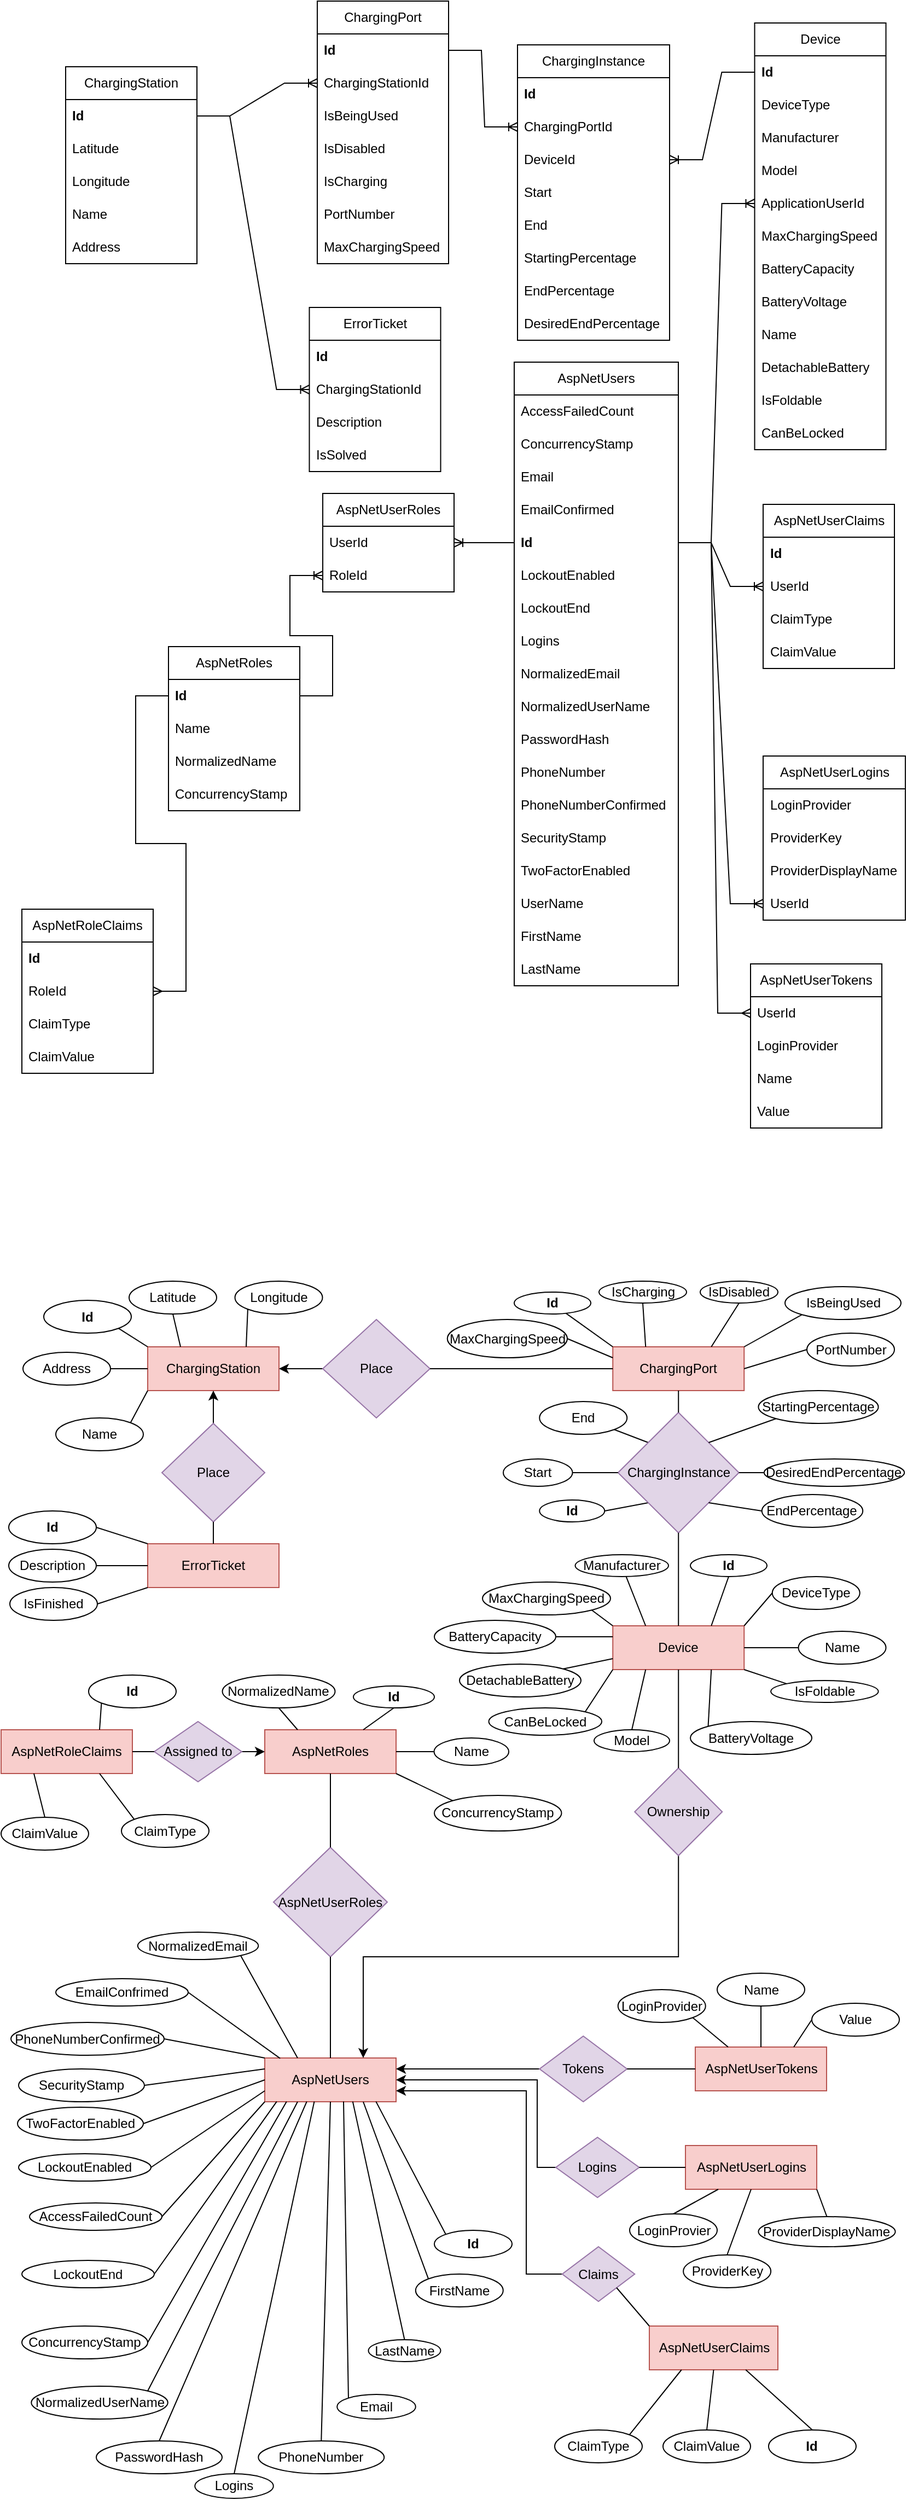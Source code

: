 <mxfile version="26.2.5">
  <diagram name="1 oldal" id="JyWYQCtQ1W-Yv0_ZbHuP">
    <mxGraphModel grid="1" page="1" gridSize="10" guides="1" tooltips="1" connect="1" arrows="1" fold="1" pageScale="1" pageWidth="827" pageHeight="1169" math="0" shadow="0">
      <root>
        <mxCell id="0" />
        <mxCell id="1" parent="0" />
        <mxCell id="qwdnr5w1G_35Hq9LzELt-1" value="Device" style="swimlane;fontStyle=0;childLayout=stackLayout;horizontal=1;startSize=30;horizontalStack=0;resizeParent=1;resizeParentMax=0;resizeLast=0;collapsible=1;marginBottom=0;whiteSpace=wrap;html=1;" vertex="1" parent="1">
          <mxGeometry x="688.75" y="-1140" width="120" height="390" as="geometry" />
        </mxCell>
        <mxCell id="qwdnr5w1G_35Hq9LzELt-2" value="Id" style="text;strokeColor=none;fillColor=none;align=left;verticalAlign=middle;spacingLeft=4;spacingRight=4;overflow=hidden;points=[[0,0.5],[1,0.5]];portConstraint=eastwest;rotatable=0;whiteSpace=wrap;html=1;fontStyle=1" vertex="1" parent="qwdnr5w1G_35Hq9LzELt-1">
          <mxGeometry y="30" width="120" height="30" as="geometry" />
        </mxCell>
        <mxCell id="ZuJdxM5GcSdyns7ZK-va-2" value="DeviceType" style="text;strokeColor=none;fillColor=none;align=left;verticalAlign=middle;spacingLeft=4;spacingRight=4;overflow=hidden;points=[[0,0.5],[1,0.5]];portConstraint=eastwest;rotatable=0;whiteSpace=wrap;html=1;" vertex="1" parent="qwdnr5w1G_35Hq9LzELt-1">
          <mxGeometry y="60" width="120" height="30" as="geometry" />
        </mxCell>
        <mxCell id="qwdnr5w1G_35Hq9LzELt-3" value="Manufacturer" style="text;strokeColor=none;fillColor=none;align=left;verticalAlign=middle;spacingLeft=4;spacingRight=4;overflow=hidden;points=[[0,0.5],[1,0.5]];portConstraint=eastwest;rotatable=0;whiteSpace=wrap;html=1;" vertex="1" parent="qwdnr5w1G_35Hq9LzELt-1">
          <mxGeometry y="90" width="120" height="30" as="geometry" />
        </mxCell>
        <mxCell id="qwdnr5w1G_35Hq9LzELt-4" value="Model" style="text;strokeColor=none;fillColor=none;align=left;verticalAlign=middle;spacingLeft=4;spacingRight=4;overflow=hidden;points=[[0,0.5],[1,0.5]];portConstraint=eastwest;rotatable=0;whiteSpace=wrap;html=1;" vertex="1" parent="qwdnr5w1G_35Hq9LzELt-1">
          <mxGeometry y="120" width="120" height="30" as="geometry" />
        </mxCell>
        <mxCell id="qwdnr5w1G_35Hq9LzELt-7" value="ApplicationUserId" style="text;strokeColor=none;fillColor=none;align=left;verticalAlign=middle;spacingLeft=4;spacingRight=4;overflow=hidden;points=[[0,0.5],[1,0.5]];portConstraint=eastwest;rotatable=0;whiteSpace=wrap;html=1;" vertex="1" parent="qwdnr5w1G_35Hq9LzELt-1">
          <mxGeometry y="150" width="120" height="30" as="geometry" />
        </mxCell>
        <mxCell id="qwdnr5w1G_35Hq9LzELt-6" value="MaxChargingSpeed" style="text;strokeColor=none;fillColor=none;align=left;verticalAlign=middle;spacingLeft=4;spacingRight=4;overflow=hidden;points=[[0,0.5],[1,0.5]];portConstraint=eastwest;rotatable=0;whiteSpace=wrap;html=1;" vertex="1" parent="qwdnr5w1G_35Hq9LzELt-1">
          <mxGeometry y="180" width="120" height="30" as="geometry" />
        </mxCell>
        <mxCell id="BOoUM45k7-DTSGgLFSgU-16" value="BatteryCapacity" style="text;strokeColor=none;fillColor=none;align=left;verticalAlign=middle;spacingLeft=4;spacingRight=4;overflow=hidden;points=[[0,0.5],[1,0.5]];portConstraint=eastwest;rotatable=0;whiteSpace=wrap;html=1;" vertex="1" parent="qwdnr5w1G_35Hq9LzELt-1">
          <mxGeometry y="210" width="120" height="30" as="geometry" />
        </mxCell>
        <mxCell id="BOoUM45k7-DTSGgLFSgU-17" value="BatteryVoltage" style="text;strokeColor=none;fillColor=none;align=left;verticalAlign=middle;spacingLeft=4;spacingRight=4;overflow=hidden;points=[[0,0.5],[1,0.5]];portConstraint=eastwest;rotatable=0;whiteSpace=wrap;html=1;" vertex="1" parent="qwdnr5w1G_35Hq9LzELt-1">
          <mxGeometry y="240" width="120" height="30" as="geometry" />
        </mxCell>
        <mxCell id="qwdnr5w1G_35Hq9LzELt-5" value="Name" style="text;strokeColor=none;fillColor=none;align=left;verticalAlign=middle;spacingLeft=4;spacingRight=4;overflow=hidden;points=[[0,0.5],[1,0.5]];portConstraint=eastwest;rotatable=0;whiteSpace=wrap;html=1;" vertex="1" parent="qwdnr5w1G_35Hq9LzELt-1">
          <mxGeometry y="270" width="120" height="30" as="geometry" />
        </mxCell>
        <mxCell id="sgFfAgrPC_tCXcebaLDW-9" value="DetachableBattery" style="text;strokeColor=none;fillColor=none;align=left;verticalAlign=middle;spacingLeft=4;spacingRight=4;overflow=hidden;points=[[0,0.5],[1,0.5]];portConstraint=eastwest;rotatable=0;whiteSpace=wrap;html=1;" vertex="1" parent="qwdnr5w1G_35Hq9LzELt-1">
          <mxGeometry y="300" width="120" height="30" as="geometry" />
        </mxCell>
        <mxCell id="sgFfAgrPC_tCXcebaLDW-10" value="IsFoldable" style="text;strokeColor=none;fillColor=none;align=left;verticalAlign=middle;spacingLeft=4;spacingRight=4;overflow=hidden;points=[[0,0.5],[1,0.5]];portConstraint=eastwest;rotatable=0;whiteSpace=wrap;html=1;" vertex="1" parent="qwdnr5w1G_35Hq9LzELt-1">
          <mxGeometry y="330" width="120" height="30" as="geometry" />
        </mxCell>
        <mxCell id="sgFfAgrPC_tCXcebaLDW-11" value="CanBeLocked" style="text;strokeColor=none;fillColor=none;align=left;verticalAlign=middle;spacingLeft=4;spacingRight=4;overflow=hidden;points=[[0,0.5],[1,0.5]];portConstraint=eastwest;rotatable=0;whiteSpace=wrap;html=1;" vertex="1" parent="qwdnr5w1G_35Hq9LzELt-1">
          <mxGeometry y="360" width="120" height="30" as="geometry" />
        </mxCell>
        <mxCell id="qwdnr5w1G_35Hq9LzELt-8" value="ChargingStation" style="swimlane;fontStyle=0;childLayout=stackLayout;horizontal=1;startSize=30;horizontalStack=0;resizeParent=1;resizeParentMax=0;resizeLast=0;collapsible=1;marginBottom=0;whiteSpace=wrap;html=1;" vertex="1" parent="1">
          <mxGeometry x="59" y="-1100" width="120" height="180" as="geometry" />
        </mxCell>
        <mxCell id="qwdnr5w1G_35Hq9LzELt-9" value="Id" style="text;strokeColor=none;fillColor=none;align=left;verticalAlign=middle;spacingLeft=4;spacingRight=4;overflow=hidden;points=[[0,0.5],[1,0.5]];portConstraint=eastwest;rotatable=0;whiteSpace=wrap;html=1;fontStyle=1" vertex="1" parent="qwdnr5w1G_35Hq9LzELt-8">
          <mxGeometry y="30" width="120" height="30" as="geometry" />
        </mxCell>
        <mxCell id="qwdnr5w1G_35Hq9LzELt-10" value="Latitude" style="text;strokeColor=none;fillColor=none;align=left;verticalAlign=middle;spacingLeft=4;spacingRight=4;overflow=hidden;points=[[0,0.5],[1,0.5]];portConstraint=eastwest;rotatable=0;whiteSpace=wrap;html=1;" vertex="1" parent="qwdnr5w1G_35Hq9LzELt-8">
          <mxGeometry y="60" width="120" height="30" as="geometry" />
        </mxCell>
        <mxCell id="qwdnr5w1G_35Hq9LzELt-11" value="Longitude" style="text;strokeColor=none;fillColor=none;align=left;verticalAlign=middle;spacingLeft=4;spacingRight=4;overflow=hidden;points=[[0,0.5],[1,0.5]];portConstraint=eastwest;rotatable=0;whiteSpace=wrap;html=1;" vertex="1" parent="qwdnr5w1G_35Hq9LzELt-8">
          <mxGeometry y="90" width="120" height="30" as="geometry" />
        </mxCell>
        <mxCell id="qwdnr5w1G_35Hq9LzELt-12" value="Name" style="text;strokeColor=none;fillColor=none;align=left;verticalAlign=middle;spacingLeft=4;spacingRight=4;overflow=hidden;points=[[0,0.5],[1,0.5]];portConstraint=eastwest;rotatable=0;whiteSpace=wrap;html=1;" vertex="1" parent="qwdnr5w1G_35Hq9LzELt-8">
          <mxGeometry y="120" width="120" height="30" as="geometry" />
        </mxCell>
        <mxCell id="p1VEuEwC6bQ1uIXTAcuc-1" value="Address" style="text;strokeColor=none;fillColor=none;align=left;verticalAlign=middle;spacingLeft=4;spacingRight=4;overflow=hidden;points=[[0,0.5],[1,0.5]];portConstraint=eastwest;rotatable=0;whiteSpace=wrap;html=1;" vertex="1" parent="qwdnr5w1G_35Hq9LzELt-8">
          <mxGeometry y="150" width="120" height="30" as="geometry" />
        </mxCell>
        <mxCell id="qwdnr5w1G_35Hq9LzELt-15" value="AspNetUsers" style="swimlane;fontStyle=0;childLayout=stackLayout;horizontal=1;startSize=30;horizontalStack=0;resizeParent=1;resizeParentMax=0;resizeLast=0;collapsible=1;marginBottom=0;whiteSpace=wrap;html=1;" vertex="1" parent="1">
          <mxGeometry x="469" y="-830" width="150" height="570" as="geometry" />
        </mxCell>
        <mxCell id="SyCE59NEi6iRz4jp0s0u-14" value="AccessFailedCount" style="text;strokeColor=none;fillColor=none;align=left;verticalAlign=middle;spacingLeft=4;spacingRight=4;overflow=hidden;points=[[0,0.5],[1,0.5]];portConstraint=eastwest;rotatable=0;whiteSpace=wrap;html=1;" vertex="1" parent="qwdnr5w1G_35Hq9LzELt-15">
          <mxGeometry y="30" width="150" height="30" as="geometry" />
        </mxCell>
        <mxCell id="SyCE59NEi6iRz4jp0s0u-8" value="ConcurrencyStamp" style="text;strokeColor=none;fillColor=none;align=left;verticalAlign=middle;spacingLeft=4;spacingRight=4;overflow=hidden;points=[[0,0.5],[1,0.5]];portConstraint=eastwest;rotatable=0;whiteSpace=wrap;html=1;" vertex="1" parent="qwdnr5w1G_35Hq9LzELt-15">
          <mxGeometry y="60" width="150" height="30" as="geometry" />
        </mxCell>
        <mxCell id="SyCE59NEi6iRz4jp0s0u-3" value="Email" style="text;strokeColor=none;fillColor=none;align=left;verticalAlign=middle;spacingLeft=4;spacingRight=4;overflow=hidden;points=[[0,0.5],[1,0.5]];portConstraint=eastwest;rotatable=0;whiteSpace=wrap;html=1;" vertex="1" parent="qwdnr5w1G_35Hq9LzELt-15">
          <mxGeometry y="90" width="150" height="30" as="geometry" />
        </mxCell>
        <mxCell id="SyCE59NEi6iRz4jp0s0u-5" value="EmailConfirmed" style="text;strokeColor=none;fillColor=none;align=left;verticalAlign=middle;spacingLeft=4;spacingRight=4;overflow=hidden;points=[[0,0.5],[1,0.5]];portConstraint=eastwest;rotatable=0;whiteSpace=wrap;html=1;" vertex="1" parent="qwdnr5w1G_35Hq9LzELt-15">
          <mxGeometry y="120" width="150" height="30" as="geometry" />
        </mxCell>
        <mxCell id="qwdnr5w1G_35Hq9LzELt-16" value="Id" style="text;strokeColor=none;fillColor=none;align=left;verticalAlign=middle;spacingLeft=4;spacingRight=4;overflow=hidden;points=[[0,0.5],[1,0.5]];portConstraint=eastwest;rotatable=0;whiteSpace=wrap;html=1;fontStyle=1" vertex="1" parent="qwdnr5w1G_35Hq9LzELt-15">
          <mxGeometry y="150" width="150" height="30" as="geometry" />
        </mxCell>
        <mxCell id="SyCE59NEi6iRz4jp0s0u-13" value="LockoutEnabled" style="text;strokeColor=none;fillColor=none;align=left;verticalAlign=middle;spacingLeft=4;spacingRight=4;overflow=hidden;points=[[0,0.5],[1,0.5]];portConstraint=eastwest;rotatable=0;whiteSpace=wrap;html=1;" vertex="1" parent="qwdnr5w1G_35Hq9LzELt-15">
          <mxGeometry y="180" width="150" height="30" as="geometry" />
        </mxCell>
        <mxCell id="SyCE59NEi6iRz4jp0s0u-12" value="LockoutEnd" style="text;strokeColor=none;fillColor=none;align=left;verticalAlign=middle;spacingLeft=4;spacingRight=4;overflow=hidden;points=[[0,0.5],[1,0.5]];portConstraint=eastwest;rotatable=0;whiteSpace=wrap;html=1;" vertex="1" parent="qwdnr5w1G_35Hq9LzELt-15">
          <mxGeometry y="210" width="150" height="30" as="geometry" />
        </mxCell>
        <mxCell id="SyCE59NEi6iRz4jp0s0u-41" value="Logins" style="text;strokeColor=none;fillColor=none;align=left;verticalAlign=middle;spacingLeft=4;spacingRight=4;overflow=hidden;points=[[0,0.5],[1,0.5]];portConstraint=eastwest;rotatable=0;whiteSpace=wrap;html=1;" vertex="1" parent="qwdnr5w1G_35Hq9LzELt-15">
          <mxGeometry y="240" width="150" height="30" as="geometry" />
        </mxCell>
        <mxCell id="SyCE59NEi6iRz4jp0s0u-4" value="NormalizedEmail" style="text;strokeColor=none;fillColor=none;align=left;verticalAlign=middle;spacingLeft=4;spacingRight=4;overflow=hidden;points=[[0,0.5],[1,0.5]];portConstraint=eastwest;rotatable=0;whiteSpace=wrap;html=1;" vertex="1" parent="qwdnr5w1G_35Hq9LzELt-15">
          <mxGeometry y="270" width="150" height="30" as="geometry" />
        </mxCell>
        <mxCell id="SyCE59NEi6iRz4jp0s0u-2" value="NormalizedUserName&lt;span style=&quot;color: rgba(0, 0, 0, 0); font-family: monospace; font-size: 0px; text-wrap-mode: nowrap;&quot;&gt;%3CmxGraphModel%3E%3Croot%3E%3CmxCell%20id%3D%220%22%2F%3E%3CmxCell%20id%3D%221%22%20parent%3D%220%22%2F%3E%3CmxCell%20id%3D%222%22%20value%3D%22FirstName%22%20style%3D%22text%3BstrokeColor%3Dnone%3BfillColor%3Dnone%3Balign%3Dleft%3BverticalAlign%3Dmiddle%3BspacingLeft%3D4%3BspacingRight%3D4%3Boverflow%3Dhidden%3Bpoints%3D%5B%5B0%2C0.5%5D%2C%5B1%2C0.5%5D%5D%3BportConstraint%3Deastwest%3Brotatable%3D0%3BwhiteSpace%3Dwrap%3Bhtml%3D1%3B%22%20vertex%3D%221%22%20parent%3D%221%22%3E%3CmxGeometry%20x%3D%22415%22%20y%3D%22-760%22%20width%3D%22150%22%20height%3D%2230%22%20as%3D%22geometry%22%2F%3E%3C%2FmxCell%3E%3C%2Froot%3E%3C%2FmxGraphModel%3E&lt;/span&gt;" style="text;strokeColor=none;fillColor=none;align=left;verticalAlign=middle;spacingLeft=4;spacingRight=4;overflow=hidden;points=[[0,0.5],[1,0.5]];portConstraint=eastwest;rotatable=0;whiteSpace=wrap;html=1;" vertex="1" parent="qwdnr5w1G_35Hq9LzELt-15">
          <mxGeometry y="300" width="150" height="30" as="geometry" />
        </mxCell>
        <mxCell id="SyCE59NEi6iRz4jp0s0u-6" value="PasswordHash" style="text;strokeColor=none;fillColor=none;align=left;verticalAlign=middle;spacingLeft=4;spacingRight=4;overflow=hidden;points=[[0,0.5],[1,0.5]];portConstraint=eastwest;rotatable=0;whiteSpace=wrap;html=1;" vertex="1" parent="qwdnr5w1G_35Hq9LzELt-15">
          <mxGeometry y="330" width="150" height="30" as="geometry" />
        </mxCell>
        <mxCell id="SyCE59NEi6iRz4jp0s0u-9" value="PhoneNumber" style="text;strokeColor=none;fillColor=none;align=left;verticalAlign=middle;spacingLeft=4;spacingRight=4;overflow=hidden;points=[[0,0.5],[1,0.5]];portConstraint=eastwest;rotatable=0;whiteSpace=wrap;html=1;" vertex="1" parent="qwdnr5w1G_35Hq9LzELt-15">
          <mxGeometry y="360" width="150" height="30" as="geometry" />
        </mxCell>
        <mxCell id="SyCE59NEi6iRz4jp0s0u-10" value="PhoneNumberConfirmed" style="text;strokeColor=none;fillColor=none;align=left;verticalAlign=middle;spacingLeft=4;spacingRight=4;overflow=hidden;points=[[0,0.5],[1,0.5]];portConstraint=eastwest;rotatable=0;whiteSpace=wrap;html=1;" vertex="1" parent="qwdnr5w1G_35Hq9LzELt-15">
          <mxGeometry y="390" width="150" height="30" as="geometry" />
        </mxCell>
        <mxCell id="SyCE59NEi6iRz4jp0s0u-7" value="SecurityStamp" style="text;strokeColor=none;fillColor=none;align=left;verticalAlign=middle;spacingLeft=4;spacingRight=4;overflow=hidden;points=[[0,0.5],[1,0.5]];portConstraint=eastwest;rotatable=0;whiteSpace=wrap;html=1;" vertex="1" parent="qwdnr5w1G_35Hq9LzELt-15">
          <mxGeometry y="420" width="150" height="30" as="geometry" />
        </mxCell>
        <mxCell id="SyCE59NEi6iRz4jp0s0u-11" value="TwoFactorEnabled" style="text;strokeColor=none;fillColor=none;align=left;verticalAlign=middle;spacingLeft=4;spacingRight=4;overflow=hidden;points=[[0,0.5],[1,0.5]];portConstraint=eastwest;rotatable=0;whiteSpace=wrap;html=1;" vertex="1" parent="qwdnr5w1G_35Hq9LzELt-15">
          <mxGeometry y="450" width="150" height="30" as="geometry" />
        </mxCell>
        <mxCell id="SyCE59NEi6iRz4jp0s0u-1" value="UserName" style="text;strokeColor=none;fillColor=none;align=left;verticalAlign=middle;spacingLeft=4;spacingRight=4;overflow=hidden;points=[[0,0.5],[1,0.5]];portConstraint=eastwest;rotatable=0;whiteSpace=wrap;html=1;" vertex="1" parent="qwdnr5w1G_35Hq9LzELt-15">
          <mxGeometry y="480" width="150" height="30" as="geometry" />
        </mxCell>
        <mxCell id="qwdnr5w1G_35Hq9LzELt-17" value="FirstName" style="text;strokeColor=none;fillColor=none;align=left;verticalAlign=middle;spacingLeft=4;spacingRight=4;overflow=hidden;points=[[0,0.5],[1,0.5]];portConstraint=eastwest;rotatable=0;whiteSpace=wrap;html=1;" vertex="1" parent="qwdnr5w1G_35Hq9LzELt-15">
          <mxGeometry y="510" width="150" height="30" as="geometry" />
        </mxCell>
        <mxCell id="sgFfAgrPC_tCXcebaLDW-32" value="LastName" style="text;strokeColor=none;fillColor=none;align=left;verticalAlign=middle;spacingLeft=4;spacingRight=4;overflow=hidden;points=[[0,0.5],[1,0.5]];portConstraint=eastwest;rotatable=0;whiteSpace=wrap;html=1;" vertex="1" parent="qwdnr5w1G_35Hq9LzELt-15">
          <mxGeometry y="540" width="150" height="30" as="geometry" />
        </mxCell>
        <mxCell id="qwdnr5w1G_35Hq9LzELt-25" value="ChargingStation" style="rounded=0;whiteSpace=wrap;html=1;fillColor=#f8cecc;strokeColor=#b85450;" vertex="1" parent="1">
          <mxGeometry x="134" y="70" width="120" height="40" as="geometry" />
        </mxCell>
        <mxCell id="qwdnr5w1G_35Hq9LzELt-28" value="Device" style="rounded=0;whiteSpace=wrap;html=1;fillColor=#f8cecc;strokeColor=#b85450;" vertex="1" parent="1">
          <mxGeometry x="559.12" y="325" width="120" height="40" as="geometry" />
        </mxCell>
        <mxCell id="qwdnr5w1G_35Hq9LzELt-30" value="Id" style="ellipse;whiteSpace=wrap;html=1;fontStyle=1" vertex="1" parent="1">
          <mxGeometry x="39" y="27.5" width="80" height="30" as="geometry" />
        </mxCell>
        <mxCell id="qwdnr5w1G_35Hq9LzELt-31" value="Latitude" style="ellipse;whiteSpace=wrap;html=1;" vertex="1" parent="1">
          <mxGeometry x="117" y="10" width="80" height="30" as="geometry" />
        </mxCell>
        <mxCell id="qwdnr5w1G_35Hq9LzELt-32" value="Longitude" style="ellipse;whiteSpace=wrap;html=1;" vertex="1" parent="1">
          <mxGeometry x="213.75" y="10" width="80" height="30" as="geometry" />
        </mxCell>
        <mxCell id="qwdnr5w1G_35Hq9LzELt-33" value="Address" style="ellipse;whiteSpace=wrap;html=1;" vertex="1" parent="1">
          <mxGeometry x="20" y="75" width="80" height="30" as="geometry" />
        </mxCell>
        <mxCell id="qwdnr5w1G_35Hq9LzELt-35" value="Id" style="ellipse;whiteSpace=wrap;html=1;fontStyle=1" vertex="1" parent="1">
          <mxGeometry x="630" y="260" width="70" height="20" as="geometry" />
        </mxCell>
        <mxCell id="qwdnr5w1G_35Hq9LzELt-36" value="Manufacturer" style="ellipse;whiteSpace=wrap;html=1;" vertex="1" parent="1">
          <mxGeometry x="524.75" y="260" width="85.25" height="20" as="geometry" />
        </mxCell>
        <mxCell id="qwdnr5w1G_35Hq9LzELt-37" value="Model" style="ellipse;whiteSpace=wrap;html=1;" vertex="1" parent="1">
          <mxGeometry x="542" y="420" width="69" height="20" as="geometry" />
        </mxCell>
        <mxCell id="qwdnr5w1G_35Hq9LzELt-38" value="Name" style="ellipse;whiteSpace=wrap;html=1;" vertex="1" parent="1">
          <mxGeometry x="728.75" y="330" width="80" height="30" as="geometry" />
        </mxCell>
        <mxCell id="qwdnr5w1G_35Hq9LzELt-39" value="MaxChargingSpeed" style="ellipse;whiteSpace=wrap;html=1;" vertex="1" parent="1">
          <mxGeometry x="440" y="285" width="117" height="30" as="geometry" />
        </mxCell>
        <mxCell id="qwdnr5w1G_35Hq9LzELt-41" value="AspNetUsers" style="rounded=0;whiteSpace=wrap;html=1;fillColor=#f8cecc;strokeColor=#b85450;" vertex="1" parent="1">
          <mxGeometry x="241" y="720" width="120" height="40" as="geometry" />
        </mxCell>
        <mxCell id="qwdnr5w1G_35Hq9LzELt-42" style="edgeStyle=orthogonalEdgeStyle;rounded=0;orthogonalLoop=1;jettySize=auto;html=1;exitX=0.5;exitY=1;exitDx=0;exitDy=0;entryX=0.75;entryY=0;entryDx=0;entryDy=0;" edge="1" parent="1" source="qwdnr5w1G_35Hq9LzELt-43" target="qwdnr5w1G_35Hq9LzELt-41">
          <mxGeometry relative="1" as="geometry">
            <mxPoint x="440" y="620" as="targetPoint" />
          </mxGeometry>
        </mxCell>
        <mxCell id="qwdnr5w1G_35Hq9LzELt-43" value="Ownership" style="rhombus;whiteSpace=wrap;html=1;fillColor=#e1d5e7;strokeColor=#9673a6;" vertex="1" parent="1">
          <mxGeometry x="579.12" y="455" width="80" height="80" as="geometry" />
        </mxCell>
        <mxCell id="qwdnr5w1G_35Hq9LzELt-44" value="" style="endArrow=none;html=1;rounded=0;exitX=0.5;exitY=1;exitDx=0;exitDy=0;entryX=0.5;entryY=0;entryDx=0;entryDy=0;" edge="1" parent="1" source="qwdnr5w1G_35Hq9LzELt-28" target="qwdnr5w1G_35Hq9LzELt-43">
          <mxGeometry width="50" height="50" relative="1" as="geometry">
            <mxPoint x="309" y="675" as="sourcePoint" />
            <mxPoint x="359" y="625" as="targetPoint" />
          </mxGeometry>
        </mxCell>
        <mxCell id="PVUBcO0dEI9ad9UenGV0-1" value="" style="endArrow=none;html=1;rounded=0;exitX=0.75;exitY=0;exitDx=0;exitDy=0;entryX=0;entryY=1;entryDx=0;entryDy=0;" edge="1" parent="1" source="qwdnr5w1G_35Hq9LzELt-25" target="qwdnr5w1G_35Hq9LzELt-32">
          <mxGeometry width="50" height="50" relative="1" as="geometry">
            <mxPoint x="427" y="40" as="sourcePoint" />
            <mxPoint x="477" y="-10" as="targetPoint" />
          </mxGeometry>
        </mxCell>
        <mxCell id="PVUBcO0dEI9ad9UenGV0-2" value="ChargingInstance" style="swimlane;fontStyle=0;childLayout=stackLayout;horizontal=1;startSize=30;horizontalStack=0;resizeParent=1;resizeParentMax=0;resizeLast=0;collapsible=1;marginBottom=0;whiteSpace=wrap;html=1;" vertex="1" parent="1">
          <mxGeometry x="472" y="-1120" width="139" height="270" as="geometry" />
        </mxCell>
        <mxCell id="PVUBcO0dEI9ad9UenGV0-3" value="Id" style="text;strokeColor=none;fillColor=none;align=left;verticalAlign=middle;spacingLeft=4;spacingRight=4;overflow=hidden;points=[[0,0.5],[1,0.5]];portConstraint=eastwest;rotatable=0;whiteSpace=wrap;html=1;fontStyle=1" vertex="1" parent="PVUBcO0dEI9ad9UenGV0-2">
          <mxGeometry y="30" width="139" height="30" as="geometry" />
        </mxCell>
        <mxCell id="sgFfAgrPC_tCXcebaLDW-31" value="ChargingPortId" style="text;strokeColor=none;fillColor=none;align=left;verticalAlign=middle;spacingLeft=4;spacingRight=4;overflow=hidden;points=[[0,0.5],[1,0.5]];portConstraint=eastwest;rotatable=0;whiteSpace=wrap;html=1;" vertex="1" parent="PVUBcO0dEI9ad9UenGV0-2">
          <mxGeometry y="60" width="139" height="30" as="geometry" />
        </mxCell>
        <mxCell id="PVUBcO0dEI9ad9UenGV0-4" value="DeviceId" style="text;strokeColor=none;fillColor=none;align=left;verticalAlign=middle;spacingLeft=4;spacingRight=4;overflow=hidden;points=[[0,0.5],[1,0.5]];portConstraint=eastwest;rotatable=0;whiteSpace=wrap;html=1;" vertex="1" parent="PVUBcO0dEI9ad9UenGV0-2">
          <mxGeometry y="90" width="139" height="30" as="geometry" />
        </mxCell>
        <mxCell id="PVUBcO0dEI9ad9UenGV0-5" value="Start" style="text;strokeColor=none;fillColor=none;align=left;verticalAlign=middle;spacingLeft=4;spacingRight=4;overflow=hidden;points=[[0,0.5],[1,0.5]];portConstraint=eastwest;rotatable=0;whiteSpace=wrap;html=1;" vertex="1" parent="PVUBcO0dEI9ad9UenGV0-2">
          <mxGeometry y="120" width="139" height="30" as="geometry" />
        </mxCell>
        <mxCell id="PVUBcO0dEI9ad9UenGV0-6" value="End" style="text;strokeColor=none;fillColor=none;align=left;verticalAlign=middle;spacingLeft=4;spacingRight=4;overflow=hidden;points=[[0,0.5],[1,0.5]];portConstraint=eastwest;rotatable=0;whiteSpace=wrap;html=1;" vertex="1" parent="PVUBcO0dEI9ad9UenGV0-2">
          <mxGeometry y="150" width="139" height="30" as="geometry" />
        </mxCell>
        <mxCell id="BOoUM45k7-DTSGgLFSgU-6" value="StartingPercentage&lt;span style=&quot;color: rgba(0, 0, 0, 0); font-family: monospace; font-size: 0px; text-wrap-mode: nowrap;&quot;&gt;%3CmxGraphModel%3E%3Croot%3E%3CmxCell%20id%3D%220%22%2F%3E%3CmxCell%20id%3D%221%22%20parent%3D%220%22%2F%3E%3CmxCell%20id%3D%222%22%20value%3D%22End%22%20style%3D%22text%3BstrokeColor%3Dnone%3BfillColor%3Dnone%3Balign%3Dleft%3BverticalAlign%3Dmiddle%3BspacingLeft%3D4%3BspacingRight%3D4%3Boverflow%3Dhidden%3Bpoints%3D%5B%5B0%2C0.5%5D%2C%5B1%2C0.5%5D%5D%3BportConstraint%3Deastwest%3Brotatable%3D0%3BwhiteSpace%3Dwrap%3Bhtml%3D1%3B%22%20vertex%3D%221%22%20parent%3D%221%22%3E%3CmxGeometry%20x%3D%22481%22%20y%3D%22-965%22%20width%3D%22120%22%20height%3D%2230%22%20as%3D%22geometry%22%2F%3E%3C%2FmxCell%3E%3C%2Froot%3E%3C%2FmxGraphModel%3E&lt;/span&gt;" style="text;strokeColor=none;fillColor=none;align=left;verticalAlign=middle;spacingLeft=4;spacingRight=4;overflow=hidden;points=[[0,0.5],[1,0.5]];portConstraint=eastwest;rotatable=0;whiteSpace=wrap;html=1;" vertex="1" parent="PVUBcO0dEI9ad9UenGV0-2">
          <mxGeometry y="180" width="139" height="30" as="geometry" />
        </mxCell>
        <mxCell id="BOoUM45k7-DTSGgLFSgU-7" value="EndPercentage" style="text;strokeColor=none;fillColor=none;align=left;verticalAlign=middle;spacingLeft=4;spacingRight=4;overflow=hidden;points=[[0,0.5],[1,0.5]];portConstraint=eastwest;rotatable=0;whiteSpace=wrap;html=1;" vertex="1" parent="PVUBcO0dEI9ad9UenGV0-2">
          <mxGeometry y="210" width="139" height="30" as="geometry" />
        </mxCell>
        <mxCell id="BOoUM45k7-DTSGgLFSgU-8" value="DesiredEndPercentage" style="text;strokeColor=none;fillColor=none;align=left;verticalAlign=middle;spacingLeft=4;spacingRight=4;overflow=hidden;points=[[0,0.5],[1,0.5]];portConstraint=eastwest;rotatable=0;whiteSpace=wrap;html=1;" vertex="1" parent="PVUBcO0dEI9ad9UenGV0-2">
          <mxGeometry y="240" width="139" height="30" as="geometry" />
        </mxCell>
        <mxCell id="FFwC--dFAaDETIXZmjuK-2" value="Id" style="ellipse;whiteSpace=wrap;html=1;fontStyle=1" vertex="1" parent="1">
          <mxGeometry x="396" y="877.5" width="71" height="25" as="geometry" />
        </mxCell>
        <mxCell id="FFwC--dFAaDETIXZmjuK-3" value="FirstName" style="ellipse;whiteSpace=wrap;html=1;" vertex="1" parent="1">
          <mxGeometry x="378.87" y="917.5" width="80" height="30" as="geometry" />
        </mxCell>
        <mxCell id="FFwC--dFAaDETIXZmjuK-4" value="LastName" style="ellipse;whiteSpace=wrap;html=1;" vertex="1" parent="1">
          <mxGeometry x="335.75" y="977.5" width="66" height="20" as="geometry" />
        </mxCell>
        <mxCell id="5bu8JBSamaM4DXOYyhMr-3" value="" style="endArrow=none;html=1;rounded=0;exitX=1;exitY=1;exitDx=0;exitDy=0;entryX=0;entryY=0;entryDx=0;entryDy=0;" edge="1" parent="1" source="qwdnr5w1G_35Hq9LzELt-30" target="qwdnr5w1G_35Hq9LzELt-25">
          <mxGeometry width="50" height="50" relative="1" as="geometry">
            <mxPoint x="157" y="70" as="sourcePoint" />
            <mxPoint x="157" y="130" as="targetPoint" />
          </mxGeometry>
        </mxCell>
        <mxCell id="FFwC--dFAaDETIXZmjuK-6" value="" style="endArrow=none;html=1;rounded=0;exitX=1;exitY=0.5;exitDx=0;exitDy=0;entryX=0;entryY=0.5;entryDx=0;entryDy=0;" edge="1" parent="1" source="qwdnr5w1G_35Hq9LzELt-28" target="qwdnr5w1G_35Hq9LzELt-38">
          <mxGeometry width="50" height="50" relative="1" as="geometry">
            <mxPoint x="207" y="401.695" as="sourcePoint" />
            <mxPoint x="47" y="320" as="targetPoint" />
          </mxGeometry>
        </mxCell>
        <mxCell id="FFwC--dFAaDETIXZmjuK-7" value="" style="endArrow=none;html=1;rounded=0;exitX=0.25;exitY=1;exitDx=0;exitDy=0;entryX=0.5;entryY=0;entryDx=0;entryDy=0;" edge="1" parent="1" source="qwdnr5w1G_35Hq9LzELt-28" target="qwdnr5w1G_35Hq9LzELt-37">
          <mxGeometry width="50" height="50" relative="1" as="geometry">
            <mxPoint x="207" y="381.605" as="sourcePoint" />
            <mxPoint x="47" y="320" as="targetPoint" />
          </mxGeometry>
        </mxCell>
        <mxCell id="FFwC--dFAaDETIXZmjuK-8" value="" style="endArrow=none;html=1;rounded=0;exitX=0.25;exitY=0;exitDx=0;exitDy=0;" edge="1" parent="1" source="qwdnr5w1G_35Hq9LzELt-28" target="qwdnr5w1G_35Hq9LzELt-36">
          <mxGeometry width="50" height="50" relative="1" as="geometry">
            <mxPoint x="389" y="380" as="sourcePoint" />
            <mxPoint x="439" y="330" as="targetPoint" />
          </mxGeometry>
        </mxCell>
        <mxCell id="FFwC--dFAaDETIXZmjuK-10" value="" style="endArrow=none;html=1;rounded=0;exitX=0.75;exitY=0;exitDx=0;exitDy=0;entryX=0.5;entryY=1;entryDx=0;entryDy=0;" edge="1" parent="1" source="qwdnr5w1G_35Hq9LzELt-28" target="qwdnr5w1G_35Hq9LzELt-35">
          <mxGeometry width="50" height="50" relative="1" as="geometry">
            <mxPoint x="389" y="380" as="sourcePoint" />
            <mxPoint x="439" y="330" as="targetPoint" />
          </mxGeometry>
        </mxCell>
        <mxCell id="FFwC--dFAaDETIXZmjuK-5" value="" style="endArrow=none;html=1;rounded=0;entryX=0;entryY=0;entryDx=0;entryDy=0;exitX=1;exitY=1;exitDx=0;exitDy=0;" edge="1" parent="1" source="qwdnr5w1G_35Hq9LzELt-39" target="qwdnr5w1G_35Hq9LzELt-28">
          <mxGeometry width="50" height="50" relative="1" as="geometry">
            <mxPoint x="-3" y="470" as="sourcePoint" />
            <mxPoint x="202" y="420" as="targetPoint" />
          </mxGeometry>
        </mxCell>
        <mxCell id="5bu8JBSamaM4DXOYyhMr-2" value="" style="endArrow=none;html=1;rounded=0;exitX=0.5;exitY=1;exitDx=0;exitDy=0;entryX=0.25;entryY=0;entryDx=0;entryDy=0;" edge="1" parent="1" source="qwdnr5w1G_35Hq9LzELt-31" target="qwdnr5w1G_35Hq9LzELt-25">
          <mxGeometry width="50" height="50" relative="1" as="geometry">
            <mxPoint x="237" y="50" as="sourcePoint" />
            <mxPoint x="217" y="130" as="targetPoint" />
          </mxGeometry>
        </mxCell>
        <mxCell id="DrQEkWX4K5viTIYAwC0_-5" value="" style="endArrow=none;html=1;rounded=0;exitX=0;exitY=0;exitDx=0;exitDy=0;entryX=0.75;entryY=1;entryDx=0;entryDy=0;" edge="1" parent="1" source="FFwC--dFAaDETIXZmjuK-3" target="qwdnr5w1G_35Hq9LzELt-41">
          <mxGeometry width="50" height="50" relative="1" as="geometry">
            <mxPoint x="279.75" y="790" as="sourcePoint" />
            <mxPoint x="309" y="860" as="targetPoint" />
          </mxGeometry>
        </mxCell>
        <mxCell id="5bu8JBSamaM4DXOYyhMr-6" value="" style="endArrow=none;html=1;rounded=0;entryX=0;entryY=0.5;entryDx=0;entryDy=0;exitX=1;exitY=0.5;exitDx=0;exitDy=0;" edge="1" parent="1" source="qwdnr5w1G_35Hq9LzELt-33" target="qwdnr5w1G_35Hq9LzELt-25">
          <mxGeometry width="50" height="50" relative="1" as="geometry">
            <mxPoint x="110" y="110" as="sourcePoint" />
            <mxPoint x="145" y="194.5" as="targetPoint" />
          </mxGeometry>
        </mxCell>
        <mxCell id="DrQEkWX4K5viTIYAwC0_-12" value="End" style="ellipse;whiteSpace=wrap;html=1;flipH=0;" vertex="1" parent="1">
          <mxGeometry x="492.12" y="120" width="80" height="30" as="geometry" />
        </mxCell>
        <mxCell id="DrQEkWX4K5viTIYAwC0_-14" value="Id" style="ellipse;whiteSpace=wrap;html=1;flipH=0;fontStyle=1" vertex="1" parent="1">
          <mxGeometry x="492.12" y="210" width="59.5" height="20" as="geometry" />
        </mxCell>
        <mxCell id="DrQEkWX4K5viTIYAwC0_-16" value="" style="endArrow=none;html=1;rounded=0;entryX=0;entryY=1;entryDx=0;entryDy=0;exitX=1;exitY=0.5;exitDx=0;exitDy=0;" edge="1" parent="1" source="DrQEkWX4K5viTIYAwC0_-14" target="p1VEuEwC6bQ1uIXTAcuc-19">
          <mxGeometry width="50" height="50" relative="1" as="geometry">
            <mxPoint x="935" y="290" as="sourcePoint" />
            <mxPoint x="670.375" y="227.5" as="targetPoint" />
          </mxGeometry>
        </mxCell>
        <mxCell id="DrQEkWX4K5viTIYAwC0_-17" value="" style="endArrow=none;html=1;rounded=0;exitX=1;exitY=1;exitDx=0;exitDy=0;entryX=0;entryY=0;entryDx=0;entryDy=0;" edge="1" parent="1" source="DrQEkWX4K5viTIYAwC0_-12" target="p1VEuEwC6bQ1uIXTAcuc-19">
          <mxGeometry width="50" height="50" relative="1" as="geometry">
            <mxPoint x="645.0" y="190" as="sourcePoint" />
            <mxPoint x="670.375" y="172.5" as="targetPoint" />
          </mxGeometry>
        </mxCell>
        <mxCell id="5bu8JBSamaM4DXOYyhMr-11" value="Start" style="ellipse;whiteSpace=wrap;html=1;flipH=0;" vertex="1" parent="1">
          <mxGeometry x="459" y="172.5" width="63.25" height="25" as="geometry" />
        </mxCell>
        <mxCell id="sgFfAgrPC_tCXcebaLDW-2" value="ChargingPort" style="swimlane;fontStyle=0;childLayout=stackLayout;horizontal=1;startSize=30;horizontalStack=0;resizeParent=1;resizeParentMax=0;resizeLast=0;collapsible=1;marginBottom=0;whiteSpace=wrap;html=1;" vertex="1" parent="1">
          <mxGeometry x="289" y="-1160" width="120" height="240" as="geometry" />
        </mxCell>
        <mxCell id="sgFfAgrPC_tCXcebaLDW-3" value="Id" style="text;strokeColor=none;fillColor=none;align=left;verticalAlign=middle;spacingLeft=4;spacingRight=4;overflow=hidden;points=[[0,0.5],[1,0.5]];portConstraint=eastwest;rotatable=0;whiteSpace=wrap;html=1;fontStyle=1" vertex="1" parent="sgFfAgrPC_tCXcebaLDW-2">
          <mxGeometry y="30" width="120" height="30" as="geometry" />
        </mxCell>
        <mxCell id="sgFfAgrPC_tCXcebaLDW-4" value="ChargingStationId" style="text;strokeColor=none;fillColor=none;align=left;verticalAlign=middle;spacingLeft=4;spacingRight=4;overflow=hidden;points=[[0,0.5],[1,0.5]];portConstraint=eastwest;rotatable=0;whiteSpace=wrap;html=1;fontStyle=0" vertex="1" parent="sgFfAgrPC_tCXcebaLDW-2">
          <mxGeometry y="60" width="120" height="30" as="geometry" />
        </mxCell>
        <mxCell id="sgFfAgrPC_tCXcebaLDW-5" value="IsBeingUsed" style="text;strokeColor=none;fillColor=none;align=left;verticalAlign=middle;spacingLeft=4;spacingRight=4;overflow=hidden;points=[[0,0.5],[1,0.5]];portConstraint=eastwest;rotatable=0;whiteSpace=wrap;html=1;" vertex="1" parent="sgFfAgrPC_tCXcebaLDW-2">
          <mxGeometry y="90" width="120" height="30" as="geometry" />
        </mxCell>
        <mxCell id="sgFfAgrPC_tCXcebaLDW-12" value="IsDisabled" style="text;strokeColor=none;fillColor=none;align=left;verticalAlign=middle;spacingLeft=4;spacingRight=4;overflow=hidden;points=[[0,0.5],[1,0.5]];portConstraint=eastwest;rotatable=0;whiteSpace=wrap;html=1;" vertex="1" parent="sgFfAgrPC_tCXcebaLDW-2">
          <mxGeometry y="120" width="120" height="30" as="geometry" />
        </mxCell>
        <mxCell id="BOoUM45k7-DTSGgLFSgU-3" value="IsCharging&lt;span style=&quot;color: rgba(0, 0, 0, 0); font-family: monospace; font-size: 0px; text-wrap-mode: nowrap;&quot;&gt;%3CmxGraphModel%3E%3Croot%3E%3CmxCell%20id%3D%220%22%2F%3E%3CmxCell%20id%3D%221%22%20parent%3D%220%22%2F%3E%3CmxCell%20id%3D%222%22%20value%3D%22IsDisabled%22%20style%3D%22text%3BstrokeColor%3Dnone%3BfillColor%3Dnone%3Balign%3Dleft%3BverticalAlign%3Dmiddle%3BspacingLeft%3D4%3BspacingRight%3D4%3Boverflow%3Dhidden%3Bpoints%3D%5B%5B0%2C0.5%5D%2C%5B1%2C0.5%5D%5D%3BportConstraint%3Deastwest%3Brotatable%3D0%3BwhiteSpace%3Dwrap%3Bhtml%3D1%3B%22%20vertex%3D%221%22%20parent%3D%221%22%3E%3CmxGeometry%20x%3D%22289%22%20y%3D%22-1000%22%20width%3D%22120%22%20height%3D%2230%22%20as%3D%22geometry%22%2F%3E%3C%2FmxCell%3E%3C%2Froot%3E%3C%2FmxGraphModel%3E&lt;/span&gt;" style="text;strokeColor=none;fillColor=none;align=left;verticalAlign=middle;spacingLeft=4;spacingRight=4;overflow=hidden;points=[[0,0.5],[1,0.5]];portConstraint=eastwest;rotatable=0;whiteSpace=wrap;html=1;" vertex="1" parent="sgFfAgrPC_tCXcebaLDW-2">
          <mxGeometry y="150" width="120" height="30" as="geometry" />
        </mxCell>
        <mxCell id="BOoUM45k7-DTSGgLFSgU-4" value="PortNumber" style="text;strokeColor=none;fillColor=none;align=left;verticalAlign=middle;spacingLeft=4;spacingRight=4;overflow=hidden;points=[[0,0.5],[1,0.5]];portConstraint=eastwest;rotatable=0;whiteSpace=wrap;html=1;" vertex="1" parent="sgFfAgrPC_tCXcebaLDW-2">
          <mxGeometry y="180" width="120" height="30" as="geometry" />
        </mxCell>
        <mxCell id="BOoUM45k7-DTSGgLFSgU-5" value="MaxChargingSpeed" style="text;strokeColor=none;fillColor=none;align=left;verticalAlign=middle;spacingLeft=4;spacingRight=4;overflow=hidden;points=[[0,0.5],[1,0.5]];portConstraint=eastwest;rotatable=0;whiteSpace=wrap;html=1;" vertex="1" parent="sgFfAgrPC_tCXcebaLDW-2">
          <mxGeometry y="210" width="120" height="30" as="geometry" />
        </mxCell>
        <mxCell id="sgFfAgrPC_tCXcebaLDW-13" value="ErrorTicket" style="swimlane;fontStyle=0;childLayout=stackLayout;horizontal=1;startSize=30;horizontalStack=0;resizeParent=1;resizeParentMax=0;resizeLast=0;collapsible=1;marginBottom=0;whiteSpace=wrap;html=1;" vertex="1" parent="1">
          <mxGeometry x="281.75" y="-880" width="120" height="150" as="geometry" />
        </mxCell>
        <mxCell id="sgFfAgrPC_tCXcebaLDW-14" value="Id" style="text;align=left;verticalAlign=middle;spacingLeft=4;spacingRight=4;overflow=hidden;points=[[0,0.5],[1,0.5]];portConstraint=eastwest;rotatable=0;whiteSpace=wrap;html=1;fontStyle=1" vertex="1" parent="sgFfAgrPC_tCXcebaLDW-13">
          <mxGeometry y="30" width="120" height="30" as="geometry" />
        </mxCell>
        <mxCell id="lsP097urG4iB9nfSWebx-1" value="ChargingStationId" style="text;align=left;verticalAlign=middle;spacingLeft=4;spacingRight=4;overflow=hidden;points=[[0,0.5],[1,0.5]];portConstraint=eastwest;rotatable=0;whiteSpace=wrap;html=1;" vertex="1" parent="sgFfAgrPC_tCXcebaLDW-13">
          <mxGeometry y="60" width="120" height="30" as="geometry" />
        </mxCell>
        <mxCell id="sgFfAgrPC_tCXcebaLDW-18" value="Description" style="text;align=left;verticalAlign=middle;spacingLeft=4;spacingRight=4;overflow=hidden;points=[[0,0.5],[1,0.5]];portConstraint=eastwest;rotatable=0;whiteSpace=wrap;html=1;" vertex="1" parent="sgFfAgrPC_tCXcebaLDW-13">
          <mxGeometry y="90" width="120" height="30" as="geometry" />
        </mxCell>
        <mxCell id="vn1OsgJ_xICzgvC0fHnN-3" value="IsSolved" style="text;align=left;verticalAlign=middle;spacingLeft=4;spacingRight=4;overflow=hidden;points=[[0,0.5],[1,0.5]];portConstraint=eastwest;rotatable=0;whiteSpace=wrap;html=1;" vertex="1" parent="sgFfAgrPC_tCXcebaLDW-13">
          <mxGeometry y="120" width="120" height="30" as="geometry" />
        </mxCell>
        <mxCell id="sgFfAgrPC_tCXcebaLDW-26" value="" style="edgeStyle=entityRelationEdgeStyle;fontSize=12;html=1;endArrow=ERoneToMany;rounded=0;exitX=1;exitY=0.5;exitDx=0;exitDy=0;entryX=0;entryY=0.5;entryDx=0;entryDy=0;" edge="1" parent="1" source="qwdnr5w1G_35Hq9LzELt-9" target="sgFfAgrPC_tCXcebaLDW-4">
          <mxGeometry width="100" height="100" relative="1" as="geometry">
            <mxPoint x="199" y="-990" as="sourcePoint" />
            <mxPoint x="299" y="-1090" as="targetPoint" />
          </mxGeometry>
        </mxCell>
        <mxCell id="sgFfAgrPC_tCXcebaLDW-29" value="" style="edgeStyle=entityRelationEdgeStyle;fontSize=12;html=1;endArrow=ERoneToMany;rounded=0;exitX=1;exitY=0.5;exitDx=0;exitDy=0;entryX=0;entryY=0.5;entryDx=0;entryDy=0;" edge="1" parent="1" source="sgFfAgrPC_tCXcebaLDW-3" target="sgFfAgrPC_tCXcebaLDW-31">
          <mxGeometry width="100" height="100" relative="1" as="geometry">
            <mxPoint x="429" y="-980" as="sourcePoint" />
            <mxPoint x="409" y="-1020" as="targetPoint" />
            <Array as="points">
              <mxPoint x="399" y="-970" />
              <mxPoint x="409" y="-1020" />
              <mxPoint x="399" y="-940" />
            </Array>
          </mxGeometry>
        </mxCell>
        <mxCell id="sgFfAgrPC_tCXcebaLDW-30" value="" style="edgeStyle=entityRelationEdgeStyle;fontSize=12;html=1;endArrow=ERoneToMany;rounded=0;exitX=0;exitY=0.5;exitDx=0;exitDy=0;entryX=1;entryY=0.5;entryDx=0;entryDy=0;" edge="1" parent="1" source="qwdnr5w1G_35Hq9LzELt-2" target="PVUBcO0dEI9ad9UenGV0-4">
          <mxGeometry width="100" height="100" relative="1" as="geometry">
            <mxPoint x="589" y="-770" as="sourcePoint" />
            <mxPoint x="689" y="-870" as="targetPoint" />
          </mxGeometry>
        </mxCell>
        <mxCell id="sgFfAgrPC_tCXcebaLDW-38" value="" style="edgeStyle=entityRelationEdgeStyle;fontSize=12;html=1;endArrow=ERoneToMany;rounded=0;exitX=1;exitY=0.5;exitDx=0;exitDy=0;entryX=0;entryY=0.5;entryDx=0;entryDy=0;" edge="1" parent="1" source="qwdnr5w1G_35Hq9LzELt-16" target="qwdnr5w1G_35Hq9LzELt-7">
          <mxGeometry width="100" height="100" relative="1" as="geometry">
            <mxPoint x="729" y="-630" as="sourcePoint" />
            <mxPoint x="829" y="-730" as="targetPoint" />
          </mxGeometry>
        </mxCell>
        <mxCell id="p1VEuEwC6bQ1uIXTAcuc-4" value="Name" style="ellipse;whiteSpace=wrap;html=1;" vertex="1" parent="1">
          <mxGeometry x="50" y="135" width="80" height="30" as="geometry" />
        </mxCell>
        <mxCell id="p1VEuEwC6bQ1uIXTAcuc-5" value="" style="endArrow=none;html=1;rounded=0;exitX=0;exitY=1;exitDx=0;exitDy=0;entryX=1;entryY=0;entryDx=0;entryDy=0;" edge="1" parent="1" source="qwdnr5w1G_35Hq9LzELt-25" target="p1VEuEwC6bQ1uIXTAcuc-4">
          <mxGeometry width="50" height="50" relative="1" as="geometry">
            <mxPoint x="141" y="70" as="sourcePoint" />
            <mxPoint x="129" y="135" as="targetPoint" />
          </mxGeometry>
        </mxCell>
        <mxCell id="J7ii0BVt0Hgy6ROWaT4z-2" value="ChargingPort" style="rounded=0;whiteSpace=wrap;html=1;fillColor=#f8cecc;strokeColor=#b85450;" vertex="1" parent="1">
          <mxGeometry x="559.12" y="70" width="120" height="40" as="geometry" />
        </mxCell>
        <mxCell id="J7ii0BVt0Hgy6ROWaT4z-3" value="IsDisabled" style="ellipse;whiteSpace=wrap;html=1;flipH=1;" vertex="1" parent="1">
          <mxGeometry x="639" y="10" width="71" height="20" as="geometry" />
        </mxCell>
        <mxCell id="J7ii0BVt0Hgy6ROWaT4z-4" value="IsBeingUsed" style="ellipse;whiteSpace=wrap;html=1;flipH=1;" vertex="1" parent="1">
          <mxGeometry x="716.5" y="15" width="106" height="30" as="geometry" />
        </mxCell>
        <mxCell id="J7ii0BVt0Hgy6ROWaT4z-6" value="Id" style="ellipse;whiteSpace=wrap;html=1;flipH=1;fontStyle=1" vertex="1" parent="1">
          <mxGeometry x="469" y="20" width="70" height="20" as="geometry" />
        </mxCell>
        <mxCell id="J7ii0BVt0Hgy6ROWaT4z-7" value="" style="endArrow=none;html=1;rounded=0;exitX=0.325;exitY=0.967;exitDx=0;exitDy=0;exitPerimeter=0;entryX=0;entryY=0;entryDx=0;entryDy=0;" edge="1" parent="1" source="J7ii0BVt0Hgy6ROWaT4z-6" target="J7ii0BVt0Hgy6ROWaT4z-2">
          <mxGeometry width="50" height="50" relative="1" as="geometry">
            <mxPoint x="629" y="-230" as="sourcePoint" />
            <mxPoint x="679" y="-280" as="targetPoint" />
          </mxGeometry>
        </mxCell>
        <mxCell id="J7ii0BVt0Hgy6ROWaT4z-9" value="" style="endArrow=none;html=1;rounded=0;entryX=1;entryY=0;entryDx=0;entryDy=0;exitX=0;exitY=1;exitDx=0;exitDy=0;" edge="1" parent="1" source="J7ii0BVt0Hgy6ROWaT4z-4" target="J7ii0BVt0Hgy6ROWaT4z-2">
          <mxGeometry width="50" height="50" relative="1" as="geometry">
            <mxPoint x="725" y="70" as="sourcePoint" />
            <mxPoint x="735" y="70" as="targetPoint" />
          </mxGeometry>
        </mxCell>
        <mxCell id="J7ii0BVt0Hgy6ROWaT4z-10" value="" style="endArrow=none;html=1;rounded=0;exitX=0.75;exitY=0;exitDx=0;exitDy=0;entryX=0.5;entryY=1;entryDx=0;entryDy=0;" edge="1" parent="1" source="J7ii0BVt0Hgy6ROWaT4z-2" target="J7ii0BVt0Hgy6ROWaT4z-3">
          <mxGeometry width="50" height="50" relative="1" as="geometry">
            <mxPoint x="629" y="-130" as="sourcePoint" />
            <mxPoint x="655" y="50" as="targetPoint" />
          </mxGeometry>
        </mxCell>
        <mxCell id="_vOH3oPR79xXGA9VcyY6-3" style="edgeStyle=orthogonalEdgeStyle;rounded=0;orthogonalLoop=1;jettySize=auto;html=1;exitX=0;exitY=0.5;exitDx=0;exitDy=0;entryX=1;entryY=0.5;entryDx=0;entryDy=0;" edge="1" parent="1" source="p1VEuEwC6bQ1uIXTAcuc-17" target="qwdnr5w1G_35Hq9LzELt-25">
          <mxGeometry relative="1" as="geometry" />
        </mxCell>
        <mxCell id="p1VEuEwC6bQ1uIXTAcuc-17" value="Place" style="shape=rhombus;perimeter=rhombusPerimeter;whiteSpace=wrap;html=1;align=center;fillColor=#e1d5e7;strokeColor=#9673a6;" vertex="1" parent="1">
          <mxGeometry x="294" y="45" width="98" height="90" as="geometry" />
        </mxCell>
        <mxCell id="p1VEuEwC6bQ1uIXTAcuc-19" value="ChargingInstance" style="rhombus;whiteSpace=wrap;html=1;fillColor=#e1d5e7;strokeColor=#9673a6;" vertex="1" parent="1">
          <mxGeometry x="563.87" y="130" width="110.5" height="110" as="geometry" />
        </mxCell>
        <mxCell id="p1VEuEwC6bQ1uIXTAcuc-21" value="" style="endArrow=none;html=1;rounded=0;exitX=0.5;exitY=1;exitDx=0;exitDy=0;entryX=0.5;entryY=0;entryDx=0;entryDy=0;" edge="1" parent="1" source="p1VEuEwC6bQ1uIXTAcuc-19" target="qwdnr5w1G_35Hq9LzELt-28">
          <mxGeometry width="50" height="50" relative="1" as="geometry">
            <mxPoint x="537.41" y="330" as="sourcePoint" />
            <mxPoint x="537.41" y="390" as="targetPoint" />
          </mxGeometry>
        </mxCell>
        <mxCell id="p1VEuEwC6bQ1uIXTAcuc-22" value="" style="endArrow=none;html=1;rounded=0;exitX=0.5;exitY=1;exitDx=0;exitDy=0;entryX=0.5;entryY=0;entryDx=0;entryDy=0;" edge="1" parent="1" source="J7ii0BVt0Hgy6ROWaT4z-2" target="p1VEuEwC6bQ1uIXTAcuc-19">
          <mxGeometry width="50" height="50" relative="1" as="geometry">
            <mxPoint x="540" y="180" as="sourcePoint" />
            <mxPoint x="549" y="460" as="targetPoint" />
          </mxGeometry>
        </mxCell>
        <mxCell id="p1VEuEwC6bQ1uIXTAcuc-26" value="" style="endArrow=none;html=1;rounded=0;exitX=0;exitY=0.5;exitDx=0;exitDy=0;entryX=1;entryY=0.5;entryDx=0;entryDy=0;" edge="1" parent="1" source="J7ii0BVt0Hgy6ROWaT4z-2" target="p1VEuEwC6bQ1uIXTAcuc-17">
          <mxGeometry width="50" height="50" relative="1" as="geometry">
            <mxPoint x="650" y="170" as="sourcePoint" />
            <mxPoint x="649" y="125" as="targetPoint" />
          </mxGeometry>
        </mxCell>
        <mxCell id="_vOH3oPR79xXGA9VcyY6-2" value="" style="endArrow=none;html=1;rounded=0;exitX=0;exitY=0.5;exitDx=0;exitDy=0;entryX=1;entryY=0.5;entryDx=0;entryDy=0;" edge="1" parent="1" source="p1VEuEwC6bQ1uIXTAcuc-19" target="5bu8JBSamaM4DXOYyhMr-11">
          <mxGeometry width="50" height="50" relative="1" as="geometry">
            <mxPoint x="699.25" y="200" as="sourcePoint" />
            <mxPoint x="827.5" y="310" as="targetPoint" />
          </mxGeometry>
        </mxCell>
        <mxCell id="_vOH3oPR79xXGA9VcyY6-4" value="ErrorTicket" style="rounded=0;whiteSpace=wrap;html=1;fillColor=#f8cecc;strokeColor=#b85450;" vertex="1" parent="1">
          <mxGeometry x="134" y="250" width="120" height="40" as="geometry" />
        </mxCell>
        <mxCell id="qDkfnwYLNcILlB5bK6t--1" style="edgeStyle=orthogonalEdgeStyle;rounded=0;orthogonalLoop=1;jettySize=auto;html=1;exitX=0.5;exitY=0;exitDx=0;exitDy=0;entryX=0.5;entryY=1;entryDx=0;entryDy=0;" edge="1" parent="1" source="_vOH3oPR79xXGA9VcyY6-5" target="qwdnr5w1G_35Hq9LzELt-25">
          <mxGeometry relative="1" as="geometry" />
        </mxCell>
        <mxCell id="_vOH3oPR79xXGA9VcyY6-5" value="Place" style="shape=rhombus;perimeter=rhombusPerimeter;whiteSpace=wrap;html=1;align=center;fillColor=#e1d5e7;strokeColor=#9673a6;" vertex="1" parent="1">
          <mxGeometry x="147" y="140" width="94" height="90" as="geometry" />
        </mxCell>
        <mxCell id="qDkfnwYLNcILlB5bK6t--2" value="" style="endArrow=none;html=1;rounded=0;exitX=0.5;exitY=0;exitDx=0;exitDy=0;entryX=0.5;entryY=1;entryDx=0;entryDy=0;" edge="1" parent="1" source="_vOH3oPR79xXGA9VcyY6-4" target="_vOH3oPR79xXGA9VcyY6-5">
          <mxGeometry width="50" height="50" relative="1" as="geometry">
            <mxPoint x="264" y="279.5" as="sourcePoint" />
            <mxPoint x="205" y="279.5" as="targetPoint" />
          </mxGeometry>
        </mxCell>
        <mxCell id="vn1OsgJ_xICzgvC0fHnN-1" value="&lt;b&gt;Id&lt;/b&gt;" style="ellipse;whiteSpace=wrap;html=1;" vertex="1" parent="1">
          <mxGeometry x="7" y="220" width="80" height="30" as="geometry" />
        </mxCell>
        <mxCell id="vn1OsgJ_xICzgvC0fHnN-2" value="Description" style="ellipse;whiteSpace=wrap;html=1;" vertex="1" parent="1">
          <mxGeometry x="7" y="255" width="80" height="30" as="geometry" />
        </mxCell>
        <mxCell id="vn1OsgJ_xICzgvC0fHnN-6" value="IsFinished" style="ellipse;whiteSpace=wrap;html=1;" vertex="1" parent="1">
          <mxGeometry x="8" y="290" width="80" height="30" as="geometry" />
        </mxCell>
        <mxCell id="vn1OsgJ_xICzgvC0fHnN-7" value="" style="endArrow=none;html=1;rounded=0;exitX=1;exitY=0.5;exitDx=0;exitDy=0;entryX=0;entryY=0;entryDx=0;entryDy=0;" edge="1" parent="1" source="vn1OsgJ_xICzgvC0fHnN-1" target="_vOH3oPR79xXGA9VcyY6-4">
          <mxGeometry width="50" height="50" relative="1" as="geometry">
            <mxPoint x="185" y="450" as="sourcePoint" />
            <mxPoint x="235" y="400" as="targetPoint" />
          </mxGeometry>
        </mxCell>
        <mxCell id="vn1OsgJ_xICzgvC0fHnN-8" value="" style="endArrow=none;html=1;rounded=0;exitX=1;exitY=0.5;exitDx=0;exitDy=0;entryX=0;entryY=0.5;entryDx=0;entryDy=0;" edge="1" parent="1" source="vn1OsgJ_xICzgvC0fHnN-2" target="_vOH3oPR79xXGA9VcyY6-4">
          <mxGeometry width="50" height="50" relative="1" as="geometry">
            <mxPoint x="135" y="335" as="sourcePoint" />
            <mxPoint x="167" y="340" as="targetPoint" />
          </mxGeometry>
        </mxCell>
        <mxCell id="vn1OsgJ_xICzgvC0fHnN-9" style="edgeStyle=orthogonalEdgeStyle;rounded=0;orthogonalLoop=1;jettySize=auto;html=1;exitX=0.5;exitY=1;exitDx=0;exitDy=0;" edge="1" parent="1" source="vn1OsgJ_xICzgvC0fHnN-2" target="vn1OsgJ_xICzgvC0fHnN-2">
          <mxGeometry relative="1" as="geometry" />
        </mxCell>
        <mxCell id="vn1OsgJ_xICzgvC0fHnN-10" value="" style="endArrow=none;html=1;rounded=0;exitX=1;exitY=0.5;exitDx=0;exitDy=0;entryX=0;entryY=1;entryDx=0;entryDy=0;" edge="1" parent="1" source="vn1OsgJ_xICzgvC0fHnN-6" target="_vOH3oPR79xXGA9VcyY6-4">
          <mxGeometry width="50" height="50" relative="1" as="geometry">
            <mxPoint x="145" y="345" as="sourcePoint" />
            <mxPoint x="177" y="350" as="targetPoint" />
          </mxGeometry>
        </mxCell>
        <mxCell id="ZuJdxM5GcSdyns7ZK-va-3" value="&lt;span style=&quot;font-weight: normal;&quot;&gt;DeviceType&lt;/span&gt;" style="ellipse;whiteSpace=wrap;html=1;fontStyle=1" vertex="1" parent="1">
          <mxGeometry x="704.87" y="280" width="80" height="30" as="geometry" />
        </mxCell>
        <mxCell id="ZuJdxM5GcSdyns7ZK-va-4" value="" style="endArrow=none;html=1;rounded=0;exitX=1;exitY=0;exitDx=0;exitDy=0;entryX=0;entryY=0.5;entryDx=0;entryDy=0;" edge="1" parent="1" source="qwdnr5w1G_35Hq9LzELt-28" target="ZuJdxM5GcSdyns7ZK-va-3">
          <mxGeometry width="50" height="50" relative="1" as="geometry">
            <mxPoint x="609" y="400" as="sourcePoint" />
            <mxPoint x="675" y="385" as="targetPoint" />
          </mxGeometry>
        </mxCell>
        <mxCell id="ZuJdxM5GcSdyns7ZK-va-9" value="&lt;span style=&quot;font-weight: normal;&quot;&gt;PortNumber&lt;/span&gt;" style="ellipse;whiteSpace=wrap;html=1;fontStyle=1" vertex="1" parent="1">
          <mxGeometry x="736.5" y="57.5" width="80" height="30" as="geometry" />
        </mxCell>
        <mxCell id="ZuJdxM5GcSdyns7ZK-va-10" value="" style="endArrow=none;html=1;rounded=0;exitX=1;exitY=0.5;exitDx=0;exitDy=0;entryX=0;entryY=0.5;entryDx=0;entryDy=0;" edge="1" parent="1" source="J7ii0BVt0Hgy6ROWaT4z-2" target="ZuJdxM5GcSdyns7ZK-va-9">
          <mxGeometry width="50" height="50" relative="1" as="geometry">
            <mxPoint x="695" y="160" as="sourcePoint" />
            <mxPoint x="745" y="110" as="targetPoint" />
          </mxGeometry>
        </mxCell>
        <mxCell id="SyCE59NEi6iRz4jp0s0u-15" value="AspNetRoles" style="swimlane;fontStyle=0;childLayout=stackLayout;horizontal=1;startSize=30;horizontalStack=0;resizeParent=1;resizeParentMax=0;resizeLast=0;collapsible=1;marginBottom=0;whiteSpace=wrap;html=1;" vertex="1" parent="1">
          <mxGeometry x="153" y="-570" width="120" height="150" as="geometry" />
        </mxCell>
        <mxCell id="SyCE59NEi6iRz4jp0s0u-16" value="Id" style="text;align=left;verticalAlign=middle;spacingLeft=4;spacingRight=4;overflow=hidden;points=[[0,0.5],[1,0.5]];portConstraint=eastwest;rotatable=0;whiteSpace=wrap;html=1;fontStyle=1" vertex="1" parent="SyCE59NEi6iRz4jp0s0u-15">
          <mxGeometry y="30" width="120" height="30" as="geometry" />
        </mxCell>
        <mxCell id="SyCE59NEi6iRz4jp0s0u-17" value="Name" style="text;align=left;verticalAlign=middle;spacingLeft=4;spacingRight=4;overflow=hidden;points=[[0,0.5],[1,0.5]];portConstraint=eastwest;rotatable=0;whiteSpace=wrap;html=1;" vertex="1" parent="SyCE59NEi6iRz4jp0s0u-15">
          <mxGeometry y="60" width="120" height="30" as="geometry" />
        </mxCell>
        <mxCell id="SyCE59NEi6iRz4jp0s0u-18" value="NormalizedName" style="text;align=left;verticalAlign=middle;spacingLeft=4;spacingRight=4;overflow=hidden;points=[[0,0.5],[1,0.5]];portConstraint=eastwest;rotatable=0;whiteSpace=wrap;html=1;" vertex="1" parent="SyCE59NEi6iRz4jp0s0u-15">
          <mxGeometry y="90" width="120" height="30" as="geometry" />
        </mxCell>
        <mxCell id="SyCE59NEi6iRz4jp0s0u-19" value="ConcurrencyStamp" style="text;strokeColor=none;fillColor=none;align=left;verticalAlign=middle;spacingLeft=4;spacingRight=4;overflow=hidden;points=[[0,0.5],[1,0.5]];portConstraint=eastwest;rotatable=0;whiteSpace=wrap;html=1;" vertex="1" parent="SyCE59NEi6iRz4jp0s0u-15">
          <mxGeometry y="120" width="120" height="30" as="geometry" />
        </mxCell>
        <mxCell id="SyCE59NEi6iRz4jp0s0u-20" value="AspNetUserRoles" style="swimlane;fontStyle=0;childLayout=stackLayout;horizontal=1;startSize=30;horizontalStack=0;resizeParent=1;resizeParentMax=0;resizeLast=0;collapsible=1;marginBottom=0;whiteSpace=wrap;html=1;" vertex="1" parent="1">
          <mxGeometry x="294" y="-710" width="120" height="90" as="geometry" />
        </mxCell>
        <mxCell id="SyCE59NEi6iRz4jp0s0u-21" value="&lt;span style=&quot;font-weight: normal;&quot;&gt;UserId&lt;/span&gt;" style="text;align=left;verticalAlign=middle;spacingLeft=4;spacingRight=4;overflow=hidden;points=[[0,0.5],[1,0.5]];portConstraint=eastwest;rotatable=0;whiteSpace=wrap;html=1;fontStyle=1" vertex="1" parent="SyCE59NEi6iRz4jp0s0u-20">
          <mxGeometry y="30" width="120" height="30" as="geometry" />
        </mxCell>
        <mxCell id="SyCE59NEi6iRz4jp0s0u-22" value="RoleId" style="text;align=left;verticalAlign=middle;spacingLeft=4;spacingRight=4;overflow=hidden;points=[[0,0.5],[1,0.5]];portConstraint=eastwest;rotatable=0;whiteSpace=wrap;html=1;" vertex="1" parent="SyCE59NEi6iRz4jp0s0u-20">
          <mxGeometry y="60" width="120" height="30" as="geometry" />
        </mxCell>
        <mxCell id="SyCE59NEi6iRz4jp0s0u-25" value="AspNetUserClaims" style="swimlane;fontStyle=0;childLayout=stackLayout;horizontal=1;startSize=30;horizontalStack=0;resizeParent=1;resizeParentMax=0;resizeLast=0;collapsible=1;marginBottom=0;whiteSpace=wrap;html=1;" vertex="1" parent="1">
          <mxGeometry x="696.5" y="-700" width="120" height="150" as="geometry" />
        </mxCell>
        <mxCell id="SyCE59NEi6iRz4jp0s0u-26" value="Id" style="text;align=left;verticalAlign=middle;spacingLeft=4;spacingRight=4;overflow=hidden;points=[[0,0.5],[1,0.5]];portConstraint=eastwest;rotatable=0;whiteSpace=wrap;html=1;fontStyle=1" vertex="1" parent="SyCE59NEi6iRz4jp0s0u-25">
          <mxGeometry y="30" width="120" height="30" as="geometry" />
        </mxCell>
        <mxCell id="SyCE59NEi6iRz4jp0s0u-27" value="UserId" style="text;align=left;verticalAlign=middle;spacingLeft=4;spacingRight=4;overflow=hidden;points=[[0,0.5],[1,0.5]];portConstraint=eastwest;rotatable=0;whiteSpace=wrap;html=1;" vertex="1" parent="SyCE59NEi6iRz4jp0s0u-25">
          <mxGeometry y="60" width="120" height="30" as="geometry" />
        </mxCell>
        <mxCell id="SyCE59NEi6iRz4jp0s0u-28" value="ClaimType" style="text;align=left;verticalAlign=middle;spacingLeft=4;spacingRight=4;overflow=hidden;points=[[0,0.5],[1,0.5]];portConstraint=eastwest;rotatable=0;whiteSpace=wrap;html=1;" vertex="1" parent="SyCE59NEi6iRz4jp0s0u-25">
          <mxGeometry y="90" width="120" height="30" as="geometry" />
        </mxCell>
        <mxCell id="SyCE59NEi6iRz4jp0s0u-29" value="ClaimValue" style="text;strokeColor=none;fillColor=none;align=left;verticalAlign=middle;spacingLeft=4;spacingRight=4;overflow=hidden;points=[[0,0.5],[1,0.5]];portConstraint=eastwest;rotatable=0;whiteSpace=wrap;html=1;" vertex="1" parent="SyCE59NEi6iRz4jp0s0u-25">
          <mxGeometry y="120" width="120" height="30" as="geometry" />
        </mxCell>
        <mxCell id="SyCE59NEi6iRz4jp0s0u-30" value="AspNetUserLogins" style="swimlane;fontStyle=0;childLayout=stackLayout;horizontal=1;startSize=30;horizontalStack=0;resizeParent=1;resizeParentMax=0;resizeLast=0;collapsible=1;marginBottom=0;whiteSpace=wrap;html=1;" vertex="1" parent="1">
          <mxGeometry x="696.5" y="-470" width="130" height="150" as="geometry" />
        </mxCell>
        <mxCell id="SyCE59NEi6iRz4jp0s0u-31" value="LoginProvider" style="text;align=left;verticalAlign=middle;spacingLeft=4;spacingRight=4;overflow=hidden;points=[[0,0.5],[1,0.5]];portConstraint=eastwest;rotatable=0;whiteSpace=wrap;html=1;" vertex="1" parent="SyCE59NEi6iRz4jp0s0u-30">
          <mxGeometry y="30" width="130" height="30" as="geometry" />
        </mxCell>
        <mxCell id="SyCE59NEi6iRz4jp0s0u-50" value="ProviderKey" style="text;align=left;verticalAlign=middle;spacingLeft=4;spacingRight=4;overflow=hidden;points=[[0,0.5],[1,0.5]];portConstraint=eastwest;rotatable=0;whiteSpace=wrap;html=1;" vertex="1" parent="SyCE59NEi6iRz4jp0s0u-30">
          <mxGeometry y="60" width="130" height="30" as="geometry" />
        </mxCell>
        <mxCell id="SyCE59NEi6iRz4jp0s0u-33" value="ProviderDisplayName" style="text;align=left;verticalAlign=middle;spacingLeft=4;spacingRight=4;overflow=hidden;points=[[0,0.5],[1,0.5]];portConstraint=eastwest;rotatable=0;whiteSpace=wrap;html=1;" vertex="1" parent="SyCE59NEi6iRz4jp0s0u-30">
          <mxGeometry y="90" width="130" height="30" as="geometry" />
        </mxCell>
        <mxCell id="SyCE59NEi6iRz4jp0s0u-34" value="UserId" style="text;strokeColor=none;fillColor=none;align=left;verticalAlign=middle;spacingLeft=4;spacingRight=4;overflow=hidden;points=[[0,0.5],[1,0.5]];portConstraint=eastwest;rotatable=0;whiteSpace=wrap;html=1;" vertex="1" parent="SyCE59NEi6iRz4jp0s0u-30">
          <mxGeometry y="120" width="130" height="30" as="geometry" />
        </mxCell>
        <mxCell id="SyCE59NEi6iRz4jp0s0u-44" value="AspNetUserTokens" style="swimlane;fontStyle=0;childLayout=stackLayout;horizontal=1;startSize=30;horizontalStack=0;resizeParent=1;resizeParentMax=0;resizeLast=0;collapsible=1;marginBottom=0;whiteSpace=wrap;html=1;" vertex="1" parent="1">
          <mxGeometry x="685" y="-280" width="120" height="150" as="geometry" />
        </mxCell>
        <mxCell id="SyCE59NEi6iRz4jp0s0u-45" value="UserId" style="text;align=left;verticalAlign=middle;spacingLeft=4;spacingRight=4;overflow=hidden;points=[[0,0.5],[1,0.5]];portConstraint=eastwest;rotatable=0;whiteSpace=wrap;html=1;" vertex="1" parent="SyCE59NEi6iRz4jp0s0u-44">
          <mxGeometry y="30" width="120" height="30" as="geometry" />
        </mxCell>
        <mxCell id="SyCE59NEi6iRz4jp0s0u-46" value="LoginProvider" style="text;align=left;verticalAlign=middle;spacingLeft=4;spacingRight=4;overflow=hidden;points=[[0,0.5],[1,0.5]];portConstraint=eastwest;rotatable=0;whiteSpace=wrap;html=1;" vertex="1" parent="SyCE59NEi6iRz4jp0s0u-44">
          <mxGeometry y="60" width="120" height="30" as="geometry" />
        </mxCell>
        <mxCell id="SyCE59NEi6iRz4jp0s0u-47" value="Name" style="text;align=left;verticalAlign=middle;spacingLeft=4;spacingRight=4;overflow=hidden;points=[[0,0.5],[1,0.5]];portConstraint=eastwest;rotatable=0;whiteSpace=wrap;html=1;" vertex="1" parent="SyCE59NEi6iRz4jp0s0u-44">
          <mxGeometry y="90" width="120" height="30" as="geometry" />
        </mxCell>
        <mxCell id="SyCE59NEi6iRz4jp0s0u-48" value="Value" style="text;strokeColor=none;fillColor=none;align=left;verticalAlign=middle;spacingLeft=4;spacingRight=4;overflow=hidden;points=[[0,0.5],[1,0.5]];portConstraint=eastwest;rotatable=0;whiteSpace=wrap;html=1;" vertex="1" parent="SyCE59NEi6iRz4jp0s0u-44">
          <mxGeometry y="120" width="120" height="30" as="geometry" />
        </mxCell>
        <mxCell id="SyCE59NEi6iRz4jp0s0u-53" value="AspNetRoleClaims" style="swimlane;fontStyle=0;childLayout=stackLayout;horizontal=1;startSize=30;horizontalStack=0;resizeParent=1;resizeParentMax=0;resizeLast=0;collapsible=1;marginBottom=0;whiteSpace=wrap;html=1;" vertex="1" parent="1">
          <mxGeometry x="19" y="-330" width="120" height="150" as="geometry" />
        </mxCell>
        <mxCell id="SyCE59NEi6iRz4jp0s0u-54" value="Id" style="text;align=left;verticalAlign=middle;spacingLeft=4;spacingRight=4;overflow=hidden;points=[[0,0.5],[1,0.5]];portConstraint=eastwest;rotatable=0;whiteSpace=wrap;html=1;fontStyle=1" vertex="1" parent="SyCE59NEi6iRz4jp0s0u-53">
          <mxGeometry y="30" width="120" height="30" as="geometry" />
        </mxCell>
        <mxCell id="SyCE59NEi6iRz4jp0s0u-55" value="RoleId" style="text;align=left;verticalAlign=middle;spacingLeft=4;spacingRight=4;overflow=hidden;points=[[0,0.5],[1,0.5]];portConstraint=eastwest;rotatable=0;whiteSpace=wrap;html=1;" vertex="1" parent="SyCE59NEi6iRz4jp0s0u-53">
          <mxGeometry y="60" width="120" height="30" as="geometry" />
        </mxCell>
        <mxCell id="SyCE59NEi6iRz4jp0s0u-56" value="ClaimType" style="text;align=left;verticalAlign=middle;spacingLeft=4;spacingRight=4;overflow=hidden;points=[[0,0.5],[1,0.5]];portConstraint=eastwest;rotatable=0;whiteSpace=wrap;html=1;" vertex="1" parent="SyCE59NEi6iRz4jp0s0u-53">
          <mxGeometry y="90" width="120" height="30" as="geometry" />
        </mxCell>
        <mxCell id="SyCE59NEi6iRz4jp0s0u-57" value="ClaimValue" style="text;strokeColor=none;fillColor=none;align=left;verticalAlign=middle;spacingLeft=4;spacingRight=4;overflow=hidden;points=[[0,0.5],[1,0.5]];portConstraint=eastwest;rotatable=0;whiteSpace=wrap;html=1;" vertex="1" parent="SyCE59NEi6iRz4jp0s0u-53">
          <mxGeometry y="120" width="120" height="30" as="geometry" />
        </mxCell>
        <mxCell id="SyCE59NEi6iRz4jp0s0u-58" value="" style="edgeStyle=entityRelationEdgeStyle;fontSize=12;html=1;endArrow=ERoneToMany;rounded=0;exitX=1;exitY=0.5;exitDx=0;exitDy=0;entryX=0;entryY=0.5;entryDx=0;entryDy=0;" edge="1" parent="1" source="SyCE59NEi6iRz4jp0s0u-16" target="SyCE59NEi6iRz4jp0s0u-22">
          <mxGeometry width="100" height="100" relative="1" as="geometry">
            <mxPoint x="279" y="-470" as="sourcePoint" />
            <mxPoint x="320" y="-560" as="targetPoint" />
            <Array as="points">
              <mxPoint x="380" y="-550" />
            </Array>
          </mxGeometry>
        </mxCell>
        <mxCell id="SyCE59NEi6iRz4jp0s0u-60" value="" style="edgeStyle=entityRelationEdgeStyle;fontSize=12;html=1;endArrow=ERoneToMany;rounded=0;entryX=1;entryY=0.5;entryDx=0;entryDy=0;exitX=0;exitY=0.5;exitDx=0;exitDy=0;" edge="1" parent="1" source="qwdnr5w1G_35Hq9LzELt-16" target="SyCE59NEi6iRz4jp0s0u-21">
          <mxGeometry width="100" height="100" relative="1" as="geometry">
            <mxPoint x="400" y="-560" as="sourcePoint" />
            <mxPoint x="339" y="-530" as="targetPoint" />
          </mxGeometry>
        </mxCell>
        <mxCell id="SyCE59NEi6iRz4jp0s0u-61" value="" style="edgeStyle=entityRelationEdgeStyle;fontSize=12;html=1;endArrow=ERoneToMany;rounded=0;entryX=0;entryY=0.5;entryDx=0;entryDy=0;exitX=1;exitY=0.5;exitDx=0;exitDy=0;" edge="1" parent="1" source="qwdnr5w1G_35Hq9LzELt-16" target="SyCE59NEi6iRz4jp0s0u-27">
          <mxGeometry width="100" height="100" relative="1" as="geometry">
            <mxPoint x="629" y="-500" as="sourcePoint" />
            <mxPoint x="729" y="-600" as="targetPoint" />
          </mxGeometry>
        </mxCell>
        <mxCell id="SyCE59NEi6iRz4jp0s0u-62" value="" style="edgeStyle=entityRelationEdgeStyle;fontSize=12;html=1;endArrow=ERmany;rounded=0;entryX=1;entryY=0.5;entryDx=0;entryDy=0;exitX=0;exitY=0.5;exitDx=0;exitDy=0;" edge="1" parent="1" source="SyCE59NEi6iRz4jp0s0u-16" target="SyCE59NEi6iRz4jp0s0u-55">
          <mxGeometry width="100" height="100" relative="1" as="geometry">
            <mxPoint x="109" y="-340" as="sourcePoint" />
            <mxPoint x="219" y="-450" as="targetPoint" />
          </mxGeometry>
        </mxCell>
        <mxCell id="SyCE59NEi6iRz4jp0s0u-63" value="" style="edgeStyle=entityRelationEdgeStyle;fontSize=12;html=1;endArrow=ERoneToMany;rounded=0;entryX=0;entryY=0.5;entryDx=0;entryDy=0;exitX=1;exitY=0.5;exitDx=0;exitDy=0;" edge="1" parent="1" source="qwdnr5w1G_35Hq9LzELt-16" target="SyCE59NEi6iRz4jp0s0u-34">
          <mxGeometry width="100" height="100" relative="1" as="geometry">
            <mxPoint x="649" y="-150" as="sourcePoint" />
            <mxPoint x="749" y="-250" as="targetPoint" />
          </mxGeometry>
        </mxCell>
        <mxCell id="SyCE59NEi6iRz4jp0s0u-64" value="" style="edgeStyle=entityRelationEdgeStyle;fontSize=12;html=1;endArrow=ERmany;rounded=0;entryX=0;entryY=0.5;entryDx=0;entryDy=0;exitX=1;exitY=0.5;exitDx=0;exitDy=0;" edge="1" parent="1" source="qwdnr5w1G_35Hq9LzELt-16" target="SyCE59NEi6iRz4jp0s0u-45">
          <mxGeometry width="100" height="100" relative="1" as="geometry">
            <mxPoint x="450" y="-30" as="sourcePoint" />
            <mxPoint x="550" y="-130" as="targetPoint" />
          </mxGeometry>
        </mxCell>
        <mxCell id="SyCE59NEi6iRz4jp0s0u-66" value="AspNetUserRoles" style="shape=rhombus;perimeter=rhombusPerimeter;whiteSpace=wrap;html=1;align=center;fillColor=#e1d5e7;strokeColor=#9673a6;" vertex="1" parent="1">
          <mxGeometry x="249" y="527.5" width="104" height="100" as="geometry" />
        </mxCell>
        <mxCell id="SyCE59NEi6iRz4jp0s0u-70" value="AspNetRoles" style="rounded=0;whiteSpace=wrap;html=1;fillColor=#f8cecc;strokeColor=#b85450;" vertex="1" parent="1">
          <mxGeometry x="241" y="420" width="120" height="40" as="geometry" />
        </mxCell>
        <mxCell id="SyCE59NEi6iRz4jp0s0u-71" value="AspNetRoleClaims" style="rounded=0;whiteSpace=wrap;html=1;fillColor=#f8cecc;strokeColor=#b85450;" vertex="1" parent="1">
          <mxGeometry y="420" width="120" height="40" as="geometry" />
        </mxCell>
        <mxCell id="ORTwL6DIZSNTfP98BgTo-1" value="" style="endArrow=none;html=1;rounded=0;exitX=0.5;exitY=0;exitDx=0;exitDy=0;entryX=0.5;entryY=1;entryDx=0;entryDy=0;" edge="1" parent="1" source="qwdnr5w1G_35Hq9LzELt-41" target="SyCE59NEi6iRz4jp0s0u-66">
          <mxGeometry width="50" height="50" relative="1" as="geometry">
            <mxPoint x="296.75" y="800" as="sourcePoint" />
            <mxPoint x="346.75" y="750" as="targetPoint" />
          </mxGeometry>
        </mxCell>
        <mxCell id="ORTwL6DIZSNTfP98BgTo-2" value="" style="endArrow=none;html=1;rounded=0;entryX=0.5;entryY=0;entryDx=0;entryDy=0;exitX=0.5;exitY=1;exitDx=0;exitDy=0;" edge="1" parent="1" source="SyCE59NEi6iRz4jp0s0u-70" target="SyCE59NEi6iRz4jp0s0u-66">
          <mxGeometry width="50" height="50" relative="1" as="geometry">
            <mxPoint x="296.75" y="740" as="sourcePoint" />
            <mxPoint x="376.75" y="650" as="targetPoint" />
          </mxGeometry>
        </mxCell>
        <mxCell id="W8wy3oiUjJ72v0XoYn1a-1" value="&lt;span style=&quot;font-weight: normal;&quot;&gt;NormalizedName&lt;/span&gt;" style="ellipse;whiteSpace=wrap;html=1;fontStyle=1" vertex="1" parent="1">
          <mxGeometry x="202.25" y="370" width="103" height="30" as="geometry" />
        </mxCell>
        <mxCell id="yFkbp9C4CqE6wYUVbsLW-5" style="edgeStyle=orthogonalEdgeStyle;rounded=0;orthogonalLoop=1;jettySize=auto;html=1;exitX=1;exitY=0.5;exitDx=0;exitDy=0;entryX=0;entryY=0.5;entryDx=0;entryDy=0;" edge="1" parent="1" source="yFkbp9C4CqE6wYUVbsLW-2" target="SyCE59NEi6iRz4jp0s0u-70">
          <mxGeometry relative="1" as="geometry" />
        </mxCell>
        <mxCell id="yFkbp9C4CqE6wYUVbsLW-2" value="Assigned to" style="shape=rhombus;perimeter=rhombusPerimeter;whiteSpace=wrap;html=1;align=center;fillColor=#e1d5e7;strokeColor=#9673a6;" vertex="1" parent="1">
          <mxGeometry x="140" y="412.5" width="80" height="55" as="geometry" />
        </mxCell>
        <mxCell id="W8wy3oiUjJ72v0XoYn1a-17" value="" style="endArrow=none;html=1;rounded=0;entryX=0.75;entryY=1;entryDx=0;entryDy=0;exitX=0;exitY=0;exitDx=0;exitDy=0;" edge="1" parent="1" source="W8wy3oiUjJ72v0XoYn1a-13" target="SyCE59NEi6iRz4jp0s0u-71">
          <mxGeometry width="50" height="50" relative="1" as="geometry">
            <mxPoint x="200" y="230" as="sourcePoint" />
            <mxPoint x="250" y="180" as="targetPoint" />
          </mxGeometry>
        </mxCell>
        <mxCell id="W8wy3oiUjJ72v0XoYn1a-3" value="&lt;span style=&quot;font-weight: normal;&quot;&gt;Name&lt;/span&gt;" style="ellipse;whiteSpace=wrap;html=1;fontStyle=1" vertex="1" parent="1">
          <mxGeometry x="395.75" y="427.5" width="68.25" height="25" as="geometry" />
        </mxCell>
        <mxCell id="W8wy3oiUjJ72v0XoYn1a-7" value="" style="endArrow=none;html=1;rounded=0;exitX=0.75;exitY=0;exitDx=0;exitDy=0;entryX=0.5;entryY=1;entryDx=0;entryDy=0;" edge="1" parent="1" source="SyCE59NEi6iRz4jp0s0u-70" target="yFkbp9C4CqE6wYUVbsLW-7">
          <mxGeometry width="50" height="50" relative="1" as="geometry">
            <mxPoint x="200" y="380" as="sourcePoint" />
            <mxPoint x="250" y="330" as="targetPoint" />
          </mxGeometry>
        </mxCell>
        <mxCell id="W8wy3oiUjJ72v0XoYn1a-8" value="" style="endArrow=none;html=1;rounded=0;exitX=0.25;exitY=0;exitDx=0;exitDy=0;entryX=0.5;entryY=1;entryDx=0;entryDy=0;" edge="1" parent="1" source="SyCE59NEi6iRz4jp0s0u-70" target="W8wy3oiUjJ72v0XoYn1a-1">
          <mxGeometry width="50" height="50" relative="1" as="geometry">
            <mxPoint x="200" y="380" as="sourcePoint" />
            <mxPoint x="250" y="330" as="targetPoint" />
          </mxGeometry>
        </mxCell>
        <mxCell id="W8wy3oiUjJ72v0XoYn1a-18" value="" style="endArrow=none;html=1;rounded=0;exitX=0.5;exitY=0;exitDx=0;exitDy=0;entryX=0.25;entryY=1;entryDx=0;entryDy=0;" edge="1" parent="1" source="W8wy3oiUjJ72v0XoYn1a-14" target="SyCE59NEi6iRz4jp0s0u-71">
          <mxGeometry width="50" height="50" relative="1" as="geometry">
            <mxPoint x="200" y="230" as="sourcePoint" />
            <mxPoint x="250" y="180" as="targetPoint" />
          </mxGeometry>
        </mxCell>
        <mxCell id="W8wy3oiUjJ72v0XoYn1a-13" value="&lt;span style=&quot;font-weight: normal;&quot;&gt;ClaimType&lt;/span&gt;" style="ellipse;whiteSpace=wrap;html=1;fontStyle=1" vertex="1" parent="1">
          <mxGeometry x="110" y="497.5" width="80" height="30" as="geometry" />
        </mxCell>
        <mxCell id="W8wy3oiUjJ72v0XoYn1a-14" value="&lt;span style=&quot;font-weight: normal;&quot;&gt;ClaimValue&lt;/span&gt;" style="ellipse;whiteSpace=wrap;html=1;fontStyle=1" vertex="1" parent="1">
          <mxGeometry y="500" width="80" height="30" as="geometry" />
        </mxCell>
        <mxCell id="ORTwL6DIZSNTfP98BgTo-6" value="" style="endArrow=none;html=1;rounded=0;entryX=0;entryY=0;entryDx=0;entryDy=0;exitX=1;exitY=1;exitDx=0;exitDy=0;" edge="1" parent="1" source="SyCE59NEi6iRz4jp0s0u-70" target="W8wy3oiUjJ72v0XoYn1a-5">
          <mxGeometry width="50" height="50" relative="1" as="geometry">
            <mxPoint x="400" y="470" as="sourcePoint" />
            <mxPoint x="346.1" y="489.27" as="targetPoint" />
          </mxGeometry>
        </mxCell>
        <mxCell id="ORTwL6DIZSNTfP98BgTo-7" value="" style="endArrow=none;html=1;rounded=0;exitX=1;exitY=0.5;exitDx=0;exitDy=0;entryX=0;entryY=0.5;entryDx=0;entryDy=0;" edge="1" parent="1" source="SyCE59NEi6iRz4jp0s0u-70" target="W8wy3oiUjJ72v0XoYn1a-3">
          <mxGeometry width="50" height="50" relative="1" as="geometry">
            <mxPoint x="230" y="710" as="sourcePoint" />
            <mxPoint x="280" y="660" as="targetPoint" />
          </mxGeometry>
        </mxCell>
        <mxCell id="W8wy3oiUjJ72v0XoYn1a-15" value="" style="endArrow=none;html=1;rounded=0;exitX=0.75;exitY=0;exitDx=0;exitDy=0;entryX=0;entryY=1;entryDx=0;entryDy=0;" edge="1" parent="1" source="SyCE59NEi6iRz4jp0s0u-71" target="W8wy3oiUjJ72v0XoYn1a-12">
          <mxGeometry width="50" height="50" relative="1" as="geometry">
            <mxPoint x="200" y="230" as="sourcePoint" />
            <mxPoint x="250" y="180" as="targetPoint" />
          </mxGeometry>
        </mxCell>
        <mxCell id="yFkbp9C4CqE6wYUVbsLW-6" value="" style="endArrow=none;html=1;rounded=0;entryX=1;entryY=0.5;entryDx=0;entryDy=0;exitX=0;exitY=0.5;exitDx=0;exitDy=0;" edge="1" parent="1" source="yFkbp9C4CqE6wYUVbsLW-2" target="SyCE59NEi6iRz4jp0s0u-71">
          <mxGeometry width="50" height="50" relative="1" as="geometry">
            <mxPoint x="120" y="484.72" as="sourcePoint" />
            <mxPoint x="200" y="484.72" as="targetPoint" />
          </mxGeometry>
        </mxCell>
        <mxCell id="yFkbp9C4CqE6wYUVbsLW-7" value="Id" style="ellipse;whiteSpace=wrap;html=1;fontStyle=1" vertex="1" parent="1">
          <mxGeometry x="322" y="380" width="74" height="20" as="geometry" />
        </mxCell>
        <mxCell id="W8wy3oiUjJ72v0XoYn1a-5" value="&lt;span style=&quot;font-weight: normal;&quot;&gt;ConcurrencyStamp&lt;/span&gt;" style="ellipse;whiteSpace=wrap;html=1;fontStyle=1" vertex="1" parent="1">
          <mxGeometry x="396" y="480" width="116.25" height="32.5" as="geometry" />
        </mxCell>
        <mxCell id="W8wy3oiUjJ72v0XoYn1a-12" value="Id" style="ellipse;whiteSpace=wrap;html=1;fontStyle=1" vertex="1" parent="1">
          <mxGeometry x="80" y="370" width="80" height="30" as="geometry" />
        </mxCell>
        <mxCell id="ORTwL6DIZSNTfP98BgTo-8" value="AspNetUserClaims" style="rounded=0;whiteSpace=wrap;html=1;fillColor=#f8cecc;strokeColor=#b85450;" vertex="1" parent="1">
          <mxGeometry x="592.5" y="965" width="117.5" height="40" as="geometry" />
        </mxCell>
        <mxCell id="ORTwL6DIZSNTfP98BgTo-9" value="AspNetUserLogins" style="rounded=0;whiteSpace=wrap;html=1;fillColor=#f8cecc;strokeColor=#b85450;" vertex="1" parent="1">
          <mxGeometry x="625.5" y="800" width="120" height="40" as="geometry" />
        </mxCell>
        <mxCell id="ORTwL6DIZSNTfP98BgTo-10" value="AspNetUserTokens" style="rounded=0;whiteSpace=wrap;html=1;fillColor=#f8cecc;strokeColor=#b85450;" vertex="1" parent="1">
          <mxGeometry x="634.5" y="710" width="120" height="40" as="geometry" />
        </mxCell>
        <mxCell id="lM4vLlaQatQxSaO2jNzz-23" style="edgeStyle=orthogonalEdgeStyle;rounded=0;orthogonalLoop=1;jettySize=auto;html=1;entryX=1;entryY=0.5;entryDx=0;entryDy=0;" edge="1" parent="1" source="ORTwL6DIZSNTfP98BgTo-11" target="qwdnr5w1G_35Hq9LzELt-41">
          <mxGeometry relative="1" as="geometry">
            <Array as="points">
              <mxPoint x="490" y="820" />
              <mxPoint x="490" y="740" />
            </Array>
          </mxGeometry>
        </mxCell>
        <mxCell id="ORTwL6DIZSNTfP98BgTo-11" value="Logins" style="shape=rhombus;perimeter=rhombusPerimeter;whiteSpace=wrap;html=1;align=center;fillColor=#e1d5e7;strokeColor=#9673a6;" vertex="1" parent="1">
          <mxGeometry x="507" y="792.5" width="76.25" height="55" as="geometry" />
        </mxCell>
        <mxCell id="lM4vLlaQatQxSaO2jNzz-22" style="edgeStyle=orthogonalEdgeStyle;rounded=0;orthogonalLoop=1;jettySize=auto;html=1;entryX=1;entryY=0.25;entryDx=0;entryDy=0;" edge="1" parent="1" source="ORTwL6DIZSNTfP98BgTo-12" target="qwdnr5w1G_35Hq9LzELt-41">
          <mxGeometry relative="1" as="geometry" />
        </mxCell>
        <mxCell id="ORTwL6DIZSNTfP98BgTo-12" value="Tokens" style="shape=rhombus;perimeter=rhombusPerimeter;whiteSpace=wrap;html=1;align=center;fillColor=#e1d5e7;strokeColor=#9673a6;" vertex="1" parent="1">
          <mxGeometry x="492.12" y="700" width="80" height="60" as="geometry" />
        </mxCell>
        <mxCell id="lM4vLlaQatQxSaO2jNzz-24" style="edgeStyle=orthogonalEdgeStyle;rounded=0;orthogonalLoop=1;jettySize=auto;html=1;entryX=1;entryY=0.75;entryDx=0;entryDy=0;" edge="1" parent="1" source="ORTwL6DIZSNTfP98BgTo-13" target="qwdnr5w1G_35Hq9LzELt-41">
          <mxGeometry relative="1" as="geometry">
            <Array as="points">
              <mxPoint x="480" y="918" />
              <mxPoint x="480" y="750" />
            </Array>
          </mxGeometry>
        </mxCell>
        <mxCell id="ORTwL6DIZSNTfP98BgTo-13" value="Claims" style="shape=rhombus;perimeter=rhombusPerimeter;whiteSpace=wrap;html=1;align=center;fillColor=#e1d5e7;strokeColor=#9673a6;" vertex="1" parent="1">
          <mxGeometry x="512.87" y="892.5" width="66.25" height="50" as="geometry" />
        </mxCell>
        <mxCell id="ORTwL6DIZSNTfP98BgTo-21" value="LoginProvier" style="ellipse;whiteSpace=wrap;html=1;" vertex="1" parent="1">
          <mxGeometry x="574.5" y="862.5" width="80" height="30" as="geometry" />
        </mxCell>
        <mxCell id="yFkbp9C4CqE6wYUVbsLW-15" value="" style="endArrow=none;html=1;rounded=0;entryX=1;entryY=0.5;entryDx=0;entryDy=0;exitX=0;exitY=0.5;exitDx=0;exitDy=0;" edge="1" parent="1" source="ORTwL6DIZSNTfP98BgTo-9" target="ORTwL6DIZSNTfP98BgTo-11">
          <mxGeometry width="50" height="50" relative="1" as="geometry">
            <mxPoint x="978.75" y="877.5" as="sourcePoint" />
            <mxPoint x="1028.75" y="827.5" as="targetPoint" />
          </mxGeometry>
        </mxCell>
        <mxCell id="ORTwL6DIZSNTfP98BgTo-22" value="ProviderKey" style="ellipse;whiteSpace=wrap;html=1;" vertex="1" parent="1">
          <mxGeometry x="623.56" y="900" width="80" height="30" as="geometry" />
        </mxCell>
        <mxCell id="yFkbp9C4CqE6wYUVbsLW-16" value="" style="endArrow=none;html=1;rounded=0;entryX=0;entryY=0;entryDx=0;entryDy=0;exitX=1;exitY=1;exitDx=0;exitDy=0;" edge="1" parent="1" source="ORTwL6DIZSNTfP98BgTo-13" target="ORTwL6DIZSNTfP98BgTo-8">
          <mxGeometry width="50" height="50" relative="1" as="geometry">
            <mxPoint x="1197.75" y="971.79" as="sourcePoint" />
            <mxPoint x="1316.75" y="971.79" as="targetPoint" />
          </mxGeometry>
        </mxCell>
        <mxCell id="ORTwL6DIZSNTfP98BgTo-23" value="ProviderDisplayName" style="ellipse;whiteSpace=wrap;html=1;" vertex="1" parent="1">
          <mxGeometry x="692.19" y="865" width="125.13" height="27.5" as="geometry" />
        </mxCell>
        <mxCell id="yFkbp9C4CqE6wYUVbsLW-17" value="ClaimType" style="ellipse;whiteSpace=wrap;html=1;" vertex="1" parent="1">
          <mxGeometry x="505.99" y="1060" width="80" height="30" as="geometry" />
        </mxCell>
        <mxCell id="yFkbp9C4CqE6wYUVbsLW-14" value="" style="endArrow=none;html=1;rounded=0;entryX=1;entryY=0.5;entryDx=0;entryDy=0;exitX=0;exitY=0.5;exitDx=0;exitDy=0;" edge="1" parent="1" source="ORTwL6DIZSNTfP98BgTo-10" target="ORTwL6DIZSNTfP98BgTo-12">
          <mxGeometry width="50" height="50" relative="1" as="geometry">
            <mxPoint x="908.75" y="767.5" as="sourcePoint" />
            <mxPoint x="888.75" y="710" as="targetPoint" />
          </mxGeometry>
        </mxCell>
        <mxCell id="ORTwL6DIZSNTfP98BgTo-26" value="" style="endArrow=none;html=1;rounded=0;exitX=0.25;exitY=1;exitDx=0;exitDy=0;entryX=0.5;entryY=0;entryDx=0;entryDy=0;" edge="1" parent="1" source="ORTwL6DIZSNTfP98BgTo-9" target="ORTwL6DIZSNTfP98BgTo-21">
          <mxGeometry width="50" height="50" relative="1" as="geometry">
            <mxPoint x="938.75" y="967.5" as="sourcePoint" />
            <mxPoint x="888.75" y="1067.5" as="targetPoint" />
          </mxGeometry>
        </mxCell>
        <mxCell id="ORTwL6DIZSNTfP98BgTo-27" value="" style="endArrow=none;html=1;rounded=0;exitX=1;exitY=1;exitDx=0;exitDy=0;entryX=0.5;entryY=0;entryDx=0;entryDy=0;" edge="1" parent="1" source="ORTwL6DIZSNTfP98BgTo-9" target="ORTwL6DIZSNTfP98BgTo-23">
          <mxGeometry width="50" height="50" relative="1" as="geometry">
            <mxPoint x="888.75" y="1127.5" as="sourcePoint" />
            <mxPoint x="938.75" y="1077.5" as="targetPoint" />
          </mxGeometry>
        </mxCell>
        <mxCell id="yFkbp9C4CqE6wYUVbsLW-18" value="ClaimValue" style="ellipse;whiteSpace=wrap;html=1;" vertex="1" parent="1">
          <mxGeometry x="605" y="1060" width="80" height="30" as="geometry" />
        </mxCell>
        <mxCell id="ORTwL6DIZSNTfP98BgTo-28" value="" style="endArrow=none;html=1;rounded=0;exitX=0.5;exitY=1;exitDx=0;exitDy=0;entryX=0.5;entryY=0;entryDx=0;entryDy=0;" edge="1" parent="1" source="ORTwL6DIZSNTfP98BgTo-9" target="ORTwL6DIZSNTfP98BgTo-22">
          <mxGeometry width="50" height="50" relative="1" as="geometry">
            <mxPoint x="1038.75" y="1137.5" as="sourcePoint" />
            <mxPoint x="700" y="890" as="targetPoint" />
          </mxGeometry>
        </mxCell>
        <mxCell id="yFkbp9C4CqE6wYUVbsLW-19" value="&lt;b&gt;Id&lt;/b&gt;" style="ellipse;whiteSpace=wrap;html=1;" vertex="1" parent="1">
          <mxGeometry x="701.48" y="1060" width="80" height="30" as="geometry" />
        </mxCell>
        <mxCell id="yFkbp9C4CqE6wYUVbsLW-20" value="" style="endArrow=none;html=1;rounded=0;exitX=0.5;exitY=1;exitDx=0;exitDy=0;entryX=0.5;entryY=0;entryDx=0;entryDy=0;" edge="1" parent="1" source="ORTwL6DIZSNTfP98BgTo-8" target="yFkbp9C4CqE6wYUVbsLW-18">
          <mxGeometry width="50" height="50" relative="1" as="geometry">
            <mxPoint x="707.75" y="957.5" as="sourcePoint" />
            <mxPoint x="747.75" y="1002.5" as="targetPoint" />
          </mxGeometry>
        </mxCell>
        <mxCell id="yFkbp9C4CqE6wYUVbsLW-21" value="" style="endArrow=none;html=1;rounded=0;exitX=0.5;exitY=0;exitDx=0;exitDy=0;entryX=0.75;entryY=1;entryDx=0;entryDy=0;" edge="1" parent="1" source="yFkbp9C4CqE6wYUVbsLW-19" target="ORTwL6DIZSNTfP98BgTo-8">
          <mxGeometry width="50" height="50" relative="1" as="geometry">
            <mxPoint x="848.75" y="1117.5" as="sourcePoint" />
            <mxPoint x="840.75" y="1157.5" as="targetPoint" />
          </mxGeometry>
        </mxCell>
        <mxCell id="yFkbp9C4CqE6wYUVbsLW-22" value="" style="endArrow=none;html=1;rounded=0;entryX=1;entryY=0;entryDx=0;entryDy=0;exitX=0.25;exitY=1;exitDx=0;exitDy=0;" edge="1" parent="1" source="ORTwL6DIZSNTfP98BgTo-8" target="yFkbp9C4CqE6wYUVbsLW-17">
          <mxGeometry width="50" height="50" relative="1" as="geometry">
            <mxPoint x="568.75" y="967.5" as="sourcePoint" />
            <mxPoint x="618.75" y="917.5" as="targetPoint" />
          </mxGeometry>
        </mxCell>
        <mxCell id="BFG2Hu75D-EqaMDNUX-c-1" value="LoginProvider" style="ellipse;whiteSpace=wrap;html=1;" vertex="1" parent="1">
          <mxGeometry x="563.87" y="657.5" width="80" height="30" as="geometry" />
        </mxCell>
        <mxCell id="BFG2Hu75D-EqaMDNUX-c-2" value="Name" style="ellipse;whiteSpace=wrap;html=1;" vertex="1" parent="1">
          <mxGeometry x="654.5" y="642.5" width="80" height="30" as="geometry" />
        </mxCell>
        <mxCell id="BFG2Hu75D-EqaMDNUX-c-3" value="Value" style="ellipse;whiteSpace=wrap;html=1;" vertex="1" parent="1">
          <mxGeometry x="741" y="670" width="80" height="30" as="geometry" />
        </mxCell>
        <mxCell id="BFG2Hu75D-EqaMDNUX-c-5" value="" style="endArrow=none;html=1;rounded=0;exitX=1;exitY=1;exitDx=0;exitDy=0;entryX=0.25;entryY=0;entryDx=0;entryDy=0;" edge="1" parent="1" source="BFG2Hu75D-EqaMDNUX-c-1" target="ORTwL6DIZSNTfP98BgTo-10">
          <mxGeometry width="50" height="50" relative="1" as="geometry">
            <mxPoint x="618.75" y="907.5" as="sourcePoint" />
            <mxPoint x="668.75" y="857.5" as="targetPoint" />
          </mxGeometry>
        </mxCell>
        <mxCell id="BFG2Hu75D-EqaMDNUX-c-6" value="" style="endArrow=none;html=1;rounded=0;entryX=0.5;entryY=0;entryDx=0;entryDy=0;exitX=0.5;exitY=1;exitDx=0;exitDy=0;" edge="1" parent="1" source="BFG2Hu75D-EqaMDNUX-c-2" target="ORTwL6DIZSNTfP98BgTo-10">
          <mxGeometry width="50" height="50" relative="1" as="geometry">
            <mxPoint x="608.75" y="907.5" as="sourcePoint" />
            <mxPoint x="658.75" y="857.5" as="targetPoint" />
          </mxGeometry>
        </mxCell>
        <mxCell id="BFG2Hu75D-EqaMDNUX-c-7" value="" style="endArrow=none;html=1;rounded=0;exitX=0.75;exitY=0;exitDx=0;exitDy=0;entryX=0;entryY=0.5;entryDx=0;entryDy=0;" edge="1" parent="1" source="ORTwL6DIZSNTfP98BgTo-10" target="BFG2Hu75D-EqaMDNUX-c-3">
          <mxGeometry width="50" height="50" relative="1" as="geometry">
            <mxPoint x="618.75" y="917.5" as="sourcePoint" />
            <mxPoint x="668.75" y="867.5" as="targetPoint" />
          </mxGeometry>
        </mxCell>
        <mxCell id="sgFfAgrPC_tCXcebaLDW-41" value="" style="edgeStyle=entityRelationEdgeStyle;fontSize=12;html=1;endArrow=ERoneToMany;rounded=0;fillColor=#ffe6cc;strokeColor=#000000;entryX=0;entryY=0.5;entryDx=0;entryDy=0;exitX=1;exitY=0.25;exitDx=0;exitDy=0;" edge="1" parent="1" source="qwdnr5w1G_35Hq9LzELt-8" target="lsP097urG4iB9nfSWebx-1">
          <mxGeometry width="100" height="100" relative="1" as="geometry">
            <mxPoint x="190" y="-1060" as="sourcePoint" />
            <mxPoint x="179" y="-810" as="targetPoint" />
            <Array as="points">
              <mxPoint x="200" y="-990" />
              <mxPoint x="190" y="-890" />
              <mxPoint x="240" y="-880" />
            </Array>
          </mxGeometry>
        </mxCell>
        <mxCell id="lsP097urG4iB9nfSWebx-4" value="DetachableBattery" style="ellipse;whiteSpace=wrap;html=1;" vertex="1" parent="1">
          <mxGeometry x="419" y="360" width="111" height="30" as="geometry" />
        </mxCell>
        <mxCell id="lsP097urG4iB9nfSWebx-5" value="IsFoldable" style="ellipse;whiteSpace=wrap;html=1;" vertex="1" parent="1">
          <mxGeometry x="703.56" y="375" width="98.25" height="20" as="geometry" />
        </mxCell>
        <mxCell id="lsP097urG4iB9nfSWebx-7" value="CanBeLocked" style="ellipse;whiteSpace=wrap;html=1;" vertex="1" parent="1">
          <mxGeometry x="445.75" y="400" width="103.25" height="25" as="geometry" />
        </mxCell>
        <mxCell id="lsP097urG4iB9nfSWebx-9" value="" style="endArrow=none;html=1;rounded=0;exitX=1;exitY=0;exitDx=0;exitDy=0;entryX=0;entryY=0.75;entryDx=0;entryDy=0;" edge="1" parent="1" source="lsP097urG4iB9nfSWebx-4" target="qwdnr5w1G_35Hq9LzELt-28">
          <mxGeometry width="50" height="50" relative="1" as="geometry">
            <mxPoint x="290" y="450" as="sourcePoint" />
            <mxPoint x="340" y="400" as="targetPoint" />
          </mxGeometry>
        </mxCell>
        <mxCell id="lsP097urG4iB9nfSWebx-10" value="" style="endArrow=none;html=1;rounded=0;entryX=1;entryY=1;entryDx=0;entryDy=0;exitX=0;exitY=0;exitDx=0;exitDy=0;" edge="1" parent="1" source="lsP097urG4iB9nfSWebx-5" target="qwdnr5w1G_35Hq9LzELt-28">
          <mxGeometry width="50" height="50" relative="1" as="geometry">
            <mxPoint x="660" y="400" as="sourcePoint" />
            <mxPoint x="710" y="350" as="targetPoint" />
          </mxGeometry>
        </mxCell>
        <mxCell id="lsP097urG4iB9nfSWebx-11" value="" style="endArrow=none;html=1;rounded=0;exitX=0;exitY=1;exitDx=0;exitDy=0;entryX=1;entryY=0;entryDx=0;entryDy=0;" edge="1" parent="1" source="qwdnr5w1G_35Hq9LzELt-28" target="lsP097urG4iB9nfSWebx-7">
          <mxGeometry width="50" height="50" relative="1" as="geometry">
            <mxPoint x="400" y="470" as="sourcePoint" />
            <mxPoint x="450" y="420" as="targetPoint" />
          </mxGeometry>
        </mxCell>
        <mxCell id="lsP097urG4iB9nfSWebx-16" value="AccessFailedCount" style="ellipse;whiteSpace=wrap;html=1;" vertex="1" parent="1">
          <mxGeometry x="26.0" y="852.5" width="121" height="25" as="geometry" />
        </mxCell>
        <mxCell id="lsP097urG4iB9nfSWebx-17" value="ConcurrencyStamp" style="ellipse;whiteSpace=wrap;html=1;" vertex="1" parent="1">
          <mxGeometry x="19" y="965" width="115" height="30" as="geometry" />
        </mxCell>
        <mxCell id="lsP097urG4iB9nfSWebx-18" value="Email" style="ellipse;whiteSpace=wrap;html=1;" vertex="1" parent="1">
          <mxGeometry x="307.12" y="1027.5" width="71.75" height="22.5" as="geometry" />
        </mxCell>
        <mxCell id="lsP097urG4iB9nfSWebx-19" value="EmailConfrimed" style="ellipse;whiteSpace=wrap;html=1;" vertex="1" parent="1">
          <mxGeometry x="50" y="647.5" width="121" height="25" as="geometry" />
        </mxCell>
        <mxCell id="lsP097urG4iB9nfSWebx-20" value="LockoutEnabled" style="ellipse;whiteSpace=wrap;html=1;" vertex="1" parent="1">
          <mxGeometry x="16.0" y="807.5" width="121" height="25" as="geometry" />
        </mxCell>
        <mxCell id="lsP097urG4iB9nfSWebx-21" value="LockoutEnd" style="ellipse;whiteSpace=wrap;html=1;" vertex="1" parent="1">
          <mxGeometry x="19" y="905" width="121" height="25" as="geometry" />
        </mxCell>
        <mxCell id="lsP097urG4iB9nfSWebx-24" value="Logins" style="ellipse;whiteSpace=wrap;html=1;" vertex="1" parent="1">
          <mxGeometry x="177.13" y="1100" width="71.75" height="22.5" as="geometry" />
        </mxCell>
        <mxCell id="lsP097urG4iB9nfSWebx-25" value="NormalizedEmail" style="ellipse;whiteSpace=wrap;html=1;" vertex="1" parent="1">
          <mxGeometry x="124.88" y="605" width="110.25" height="25" as="geometry" />
        </mxCell>
        <mxCell id="lsP097urG4iB9nfSWebx-26" value="NormalizedUserName" style="ellipse;whiteSpace=wrap;html=1;" vertex="1" parent="1">
          <mxGeometry x="27.63" y="1020" width="124.75" height="30" as="geometry" />
        </mxCell>
        <mxCell id="lsP097urG4iB9nfSWebx-27" value="PasswordHash" style="ellipse;whiteSpace=wrap;html=1;" vertex="1" parent="1">
          <mxGeometry x="87" y="1070" width="115" height="30" as="geometry" />
        </mxCell>
        <mxCell id="lsP097urG4iB9nfSWebx-28" value="PhoneNumber" style="ellipse;whiteSpace=wrap;html=1;" vertex="1" parent="1">
          <mxGeometry x="235.13" y="1070" width="115" height="30" as="geometry" />
        </mxCell>
        <mxCell id="lsP097urG4iB9nfSWebx-29" value="PhoneNumberConfirmed" style="ellipse;whiteSpace=wrap;html=1;" vertex="1" parent="1">
          <mxGeometry x="9" y="687.5" width="140" height="30" as="geometry" />
        </mxCell>
        <mxCell id="lsP097urG4iB9nfSWebx-30" value="SecurityStamp" style="ellipse;whiteSpace=wrap;html=1;" vertex="1" parent="1">
          <mxGeometry x="16" y="730" width="115" height="30" as="geometry" />
        </mxCell>
        <mxCell id="lsP097urG4iB9nfSWebx-31" value="TwoFactorEnabled" style="ellipse;whiteSpace=wrap;html=1;" vertex="1" parent="1">
          <mxGeometry x="15.0" y="765" width="115" height="30" as="geometry" />
        </mxCell>
        <mxCell id="BOoUM45k7-DTSGgLFSgU-1" value="IsCharging" style="ellipse;whiteSpace=wrap;html=1;flipH=1;" vertex="1" parent="1">
          <mxGeometry x="546.5" y="10" width="80" height="20" as="geometry" />
        </mxCell>
        <mxCell id="BOoUM45k7-DTSGgLFSgU-2" value="" style="endArrow=none;html=1;rounded=0;exitX=0.5;exitY=1;exitDx=0;exitDy=0;entryX=0.25;entryY=0;entryDx=0;entryDy=0;" edge="1" parent="1" source="BOoUM45k7-DTSGgLFSgU-1" target="J7ii0BVt0Hgy6ROWaT4z-2">
          <mxGeometry width="50" height="50" relative="1" as="geometry">
            <mxPoint x="660" y="80" as="sourcePoint" />
            <mxPoint x="620" y="50" as="targetPoint" />
          </mxGeometry>
        </mxCell>
        <mxCell id="BOoUM45k7-DTSGgLFSgU-10" value="EndPercentage" style="ellipse;whiteSpace=wrap;html=1;flipH=0;" vertex="1" parent="1">
          <mxGeometry x="695.36" y="205" width="92.25" height="30" as="geometry" />
        </mxCell>
        <mxCell id="BOoUM45k7-DTSGgLFSgU-11" value="StartingPercentage" style="ellipse;whiteSpace=wrap;html=1;flipH=0;" vertex="1" parent="1">
          <mxGeometry x="692.19" y="110" width="109.62" height="30" as="geometry" />
        </mxCell>
        <mxCell id="BOoUM45k7-DTSGgLFSgU-12" value="DesiredEndPercentage" style="ellipse;whiteSpace=wrap;html=1;flipH=0;" vertex="1" parent="1">
          <mxGeometry x="697.38" y="172.5" width="128.25" height="25" as="geometry" />
        </mxCell>
        <mxCell id="BOoUM45k7-DTSGgLFSgU-13" value="" style="endArrow=none;html=1;rounded=0;exitX=0;exitY=1;exitDx=0;exitDy=0;entryX=1;entryY=0;entryDx=0;entryDy=0;" edge="1" parent="1" source="BOoUM45k7-DTSGgLFSgU-11" target="p1VEuEwC6bQ1uIXTAcuc-19">
          <mxGeometry width="50" height="50" relative="1" as="geometry">
            <mxPoint x="310" y="230" as="sourcePoint" />
            <mxPoint x="360" y="180" as="targetPoint" />
          </mxGeometry>
        </mxCell>
        <mxCell id="BOoUM45k7-DTSGgLFSgU-14" value="" style="endArrow=none;html=1;rounded=0;exitX=0;exitY=0.5;exitDx=0;exitDy=0;entryX=1;entryY=0.5;entryDx=0;entryDy=0;" edge="1" parent="1" source="BOoUM45k7-DTSGgLFSgU-12" target="p1VEuEwC6bQ1uIXTAcuc-19">
          <mxGeometry width="50" height="50" relative="1" as="geometry">
            <mxPoint x="350" y="250" as="sourcePoint" />
            <mxPoint x="400" y="200" as="targetPoint" />
          </mxGeometry>
        </mxCell>
        <mxCell id="BOoUM45k7-DTSGgLFSgU-15" value="" style="endArrow=none;html=1;rounded=0;exitX=1;exitY=1;exitDx=0;exitDy=0;entryX=0;entryY=0.5;entryDx=0;entryDy=0;" edge="1" parent="1" source="p1VEuEwC6bQ1uIXTAcuc-19" target="BOoUM45k7-DTSGgLFSgU-10">
          <mxGeometry width="50" height="50" relative="1" as="geometry">
            <mxPoint x="330" y="260" as="sourcePoint" />
            <mxPoint x="380" y="210" as="targetPoint" />
          </mxGeometry>
        </mxCell>
        <mxCell id="BOoUM45k7-DTSGgLFSgU-18" value="BatteryVoltage" style="ellipse;whiteSpace=wrap;html=1;" vertex="1" parent="1">
          <mxGeometry x="630" y="412.5" width="111" height="30" as="geometry" />
        </mxCell>
        <mxCell id="BOoUM45k7-DTSGgLFSgU-19" value="BatteryCapacity" style="ellipse;whiteSpace=wrap;html=1;" vertex="1" parent="1">
          <mxGeometry x="396" y="320" width="111" height="30" as="geometry" />
        </mxCell>
        <mxCell id="BOoUM45k7-DTSGgLFSgU-20" value="" style="endArrow=none;html=1;rounded=0;exitX=1;exitY=0.5;exitDx=0;exitDy=0;entryX=0;entryY=0.25;entryDx=0;entryDy=0;" edge="1" parent="1" source="BOoUM45k7-DTSGgLFSgU-19" target="qwdnr5w1G_35Hq9LzELt-28">
          <mxGeometry width="50" height="50" relative="1" as="geometry">
            <mxPoint x="600" y="440" as="sourcePoint" />
            <mxPoint x="500" y="340" as="targetPoint" />
          </mxGeometry>
        </mxCell>
        <mxCell id="BOoUM45k7-DTSGgLFSgU-21" value="" style="endArrow=none;html=1;rounded=0;exitX=0;exitY=0;exitDx=0;exitDy=0;entryX=0.75;entryY=1;entryDx=0;entryDy=0;" edge="1" parent="1" source="BOoUM45k7-DTSGgLFSgU-18" target="qwdnr5w1G_35Hq9LzELt-28">
          <mxGeometry width="50" height="50" relative="1" as="geometry">
            <mxPoint x="620" y="400" as="sourcePoint" />
            <mxPoint x="670" y="350" as="targetPoint" />
          </mxGeometry>
        </mxCell>
        <mxCell id="g_dXPWu6AbNGrtISOvrA-1" value="MaxChargingSpeed" style="ellipse;whiteSpace=wrap;html=1;flipH=1;" vertex="1" parent="1">
          <mxGeometry x="407.88" y="45" width="109.62" height="35" as="geometry" />
        </mxCell>
        <mxCell id="g_dXPWu6AbNGrtISOvrA-3" value="" style="endArrow=none;html=1;rounded=0;entryX=1;entryY=0.5;entryDx=0;entryDy=0;exitX=0;exitY=0.25;exitDx=0;exitDy=0;" edge="1" parent="1" source="J7ii0BVt0Hgy6ROWaT4z-2" target="g_dXPWu6AbNGrtISOvrA-1">
          <mxGeometry width="50" height="50" relative="1" as="geometry">
            <mxPoint x="560" y="10" as="sourcePoint" />
            <mxPoint x="610" y="-40" as="targetPoint" />
          </mxGeometry>
        </mxCell>
        <mxCell id="lM4vLlaQatQxSaO2jNzz-2" value="" style="endArrow=none;html=1;rounded=0;exitX=0;exitY=0;exitDx=0;exitDy=0;entryX=1;entryY=0.5;entryDx=0;entryDy=0;" edge="1" parent="1" source="qwdnr5w1G_35Hq9LzELt-41" target="lsP097urG4iB9nfSWebx-29">
          <mxGeometry width="50" height="50" relative="1" as="geometry">
            <mxPoint x="330" y="830" as="sourcePoint" />
            <mxPoint x="380" y="780" as="targetPoint" />
          </mxGeometry>
        </mxCell>
        <mxCell id="lM4vLlaQatQxSaO2jNzz-3" value="" style="endArrow=none;html=1;rounded=0;exitX=1;exitY=0.5;exitDx=0;exitDy=0;entryX=0.117;entryY=0.009;entryDx=0;entryDy=0;entryPerimeter=0;" edge="1" parent="1" source="lsP097urG4iB9nfSWebx-19" target="qwdnr5w1G_35Hq9LzELt-41">
          <mxGeometry width="50" height="50" relative="1" as="geometry">
            <mxPoint x="150" y="820" as="sourcePoint" />
            <mxPoint x="260" y="700" as="targetPoint" />
          </mxGeometry>
        </mxCell>
        <mxCell id="lM4vLlaQatQxSaO2jNzz-4" value="" style="endArrow=none;html=1;rounded=0;exitX=1;exitY=1;exitDx=0;exitDy=0;entryX=0.25;entryY=0;entryDx=0;entryDy=0;" edge="1" parent="1" source="lsP097urG4iB9nfSWebx-25" target="qwdnr5w1G_35Hq9LzELt-41">
          <mxGeometry width="50" height="50" relative="1" as="geometry">
            <mxPoint x="220" y="890" as="sourcePoint" />
            <mxPoint x="270" y="840" as="targetPoint" />
          </mxGeometry>
        </mxCell>
        <mxCell id="lM4vLlaQatQxSaO2jNzz-5" value="" style="endArrow=none;html=1;rounded=0;exitX=1;exitY=0.5;exitDx=0;exitDy=0;entryX=0;entryY=0.25;entryDx=0;entryDy=0;" edge="1" parent="1" source="lsP097urG4iB9nfSWebx-30" target="qwdnr5w1G_35Hq9LzELt-41">
          <mxGeometry width="50" height="50" relative="1" as="geometry">
            <mxPoint x="250" y="860" as="sourcePoint" />
            <mxPoint x="300" y="810" as="targetPoint" />
          </mxGeometry>
        </mxCell>
        <mxCell id="lM4vLlaQatQxSaO2jNzz-6" value="" style="endArrow=none;html=1;rounded=0;exitX=1;exitY=0.5;exitDx=0;exitDy=0;entryX=0;entryY=0.5;entryDx=0;entryDy=0;" edge="1" parent="1" source="lsP097urG4iB9nfSWebx-31" target="qwdnr5w1G_35Hq9LzELt-41">
          <mxGeometry width="50" height="50" relative="1" as="geometry">
            <mxPoint x="150" y="840" as="sourcePoint" />
            <mxPoint x="200" y="790" as="targetPoint" />
          </mxGeometry>
        </mxCell>
        <mxCell id="lM4vLlaQatQxSaO2jNzz-7" value="" style="endArrow=none;html=1;rounded=0;exitX=1;exitY=0.5;exitDx=0;exitDy=0;entryX=0;entryY=0.75;entryDx=0;entryDy=0;" edge="1" parent="1" source="lsP097urG4iB9nfSWebx-20" target="qwdnr5w1G_35Hq9LzELt-41">
          <mxGeometry width="50" height="50" relative="1" as="geometry">
            <mxPoint x="220" y="860" as="sourcePoint" />
            <mxPoint x="270" y="810" as="targetPoint" />
          </mxGeometry>
        </mxCell>
        <mxCell id="lM4vLlaQatQxSaO2jNzz-8" value="" style="endArrow=none;html=1;rounded=0;entryX=0;entryY=1;entryDx=0;entryDy=0;exitX=1;exitY=0.5;exitDx=0;exitDy=0;" edge="1" parent="1" source="lsP097urG4iB9nfSWebx-16" target="qwdnr5w1G_35Hq9LzELt-41">
          <mxGeometry width="50" height="50" relative="1" as="geometry">
            <mxPoint x="240" y="850" as="sourcePoint" />
            <mxPoint x="290" y="800" as="targetPoint" />
          </mxGeometry>
        </mxCell>
        <mxCell id="lM4vLlaQatQxSaO2jNzz-9" value="" style="endArrow=none;html=1;rounded=0;entryX=0.091;entryY=0.996;entryDx=0;entryDy=0;exitX=1;exitY=0.5;exitDx=0;exitDy=0;entryPerimeter=0;" edge="1" parent="1" source="lsP097urG4iB9nfSWebx-21" target="qwdnr5w1G_35Hq9LzELt-41">
          <mxGeometry width="50" height="50" relative="1" as="geometry">
            <mxPoint x="260" y="870" as="sourcePoint" />
            <mxPoint x="310" y="820" as="targetPoint" />
          </mxGeometry>
        </mxCell>
        <mxCell id="lM4vLlaQatQxSaO2jNzz-10" value="" style="endArrow=none;html=1;rounded=0;entryX=1;entryY=0.5;entryDx=0;entryDy=0;exitX=0.166;exitY=0.996;exitDx=0;exitDy=0;exitPerimeter=0;" edge="1" parent="1" source="qwdnr5w1G_35Hq9LzELt-41" target="lsP097urG4iB9nfSWebx-17">
          <mxGeometry width="50" height="50" relative="1" as="geometry">
            <mxPoint x="280" y="790" as="sourcePoint" />
            <mxPoint x="310" y="910" as="targetPoint" />
          </mxGeometry>
        </mxCell>
        <mxCell id="lM4vLlaQatQxSaO2jNzz-11" value="" style="endArrow=none;html=1;rounded=0;entryX=0.25;entryY=1;entryDx=0;entryDy=0;exitX=1;exitY=0;exitDx=0;exitDy=0;" edge="1" parent="1" source="lsP097urG4iB9nfSWebx-26" target="qwdnr5w1G_35Hq9LzELt-41">
          <mxGeometry width="50" height="50" relative="1" as="geometry">
            <mxPoint x="290" y="900" as="sourcePoint" />
            <mxPoint x="340" y="850" as="targetPoint" />
          </mxGeometry>
        </mxCell>
        <mxCell id="lM4vLlaQatQxSaO2jNzz-12" value="" style="endArrow=none;html=1;rounded=0;entryX=0.32;entryY=0.995;entryDx=0;entryDy=0;entryPerimeter=0;exitX=0.5;exitY=0;exitDx=0;exitDy=0;" edge="1" parent="1" source="lsP097urG4iB9nfSWebx-27" target="qwdnr5w1G_35Hq9LzELt-41">
          <mxGeometry width="50" height="50" relative="1" as="geometry">
            <mxPoint x="270" y="930" as="sourcePoint" />
            <mxPoint x="320" y="880" as="targetPoint" />
          </mxGeometry>
        </mxCell>
        <mxCell id="lM4vLlaQatQxSaO2jNzz-13" value="" style="endArrow=none;html=1;rounded=0;entryX=0.377;entryY=0.995;entryDx=0;entryDy=0;exitX=0.5;exitY=0;exitDx=0;exitDy=0;entryPerimeter=0;" edge="1" parent="1" source="lsP097urG4iB9nfSWebx-24" target="qwdnr5w1G_35Hq9LzELt-41">
          <mxGeometry width="50" height="50" relative="1" as="geometry">
            <mxPoint x="278" y="1050" as="sourcePoint" />
            <mxPoint x="279" y="870" as="targetPoint" />
          </mxGeometry>
        </mxCell>
        <mxCell id="lM4vLlaQatQxSaO2jNzz-14" value="" style="endArrow=none;html=1;rounded=0;entryX=0.5;entryY=1;entryDx=0;entryDy=0;exitX=0.5;exitY=0;exitDx=0;exitDy=0;" edge="1" parent="1" source="lsP097urG4iB9nfSWebx-28" target="qwdnr5w1G_35Hq9LzELt-41">
          <mxGeometry width="50" height="50" relative="1" as="geometry">
            <mxPoint x="318" y="990" as="sourcePoint" />
            <mxPoint x="291.84" y="871.12" as="targetPoint" />
          </mxGeometry>
        </mxCell>
        <mxCell id="lM4vLlaQatQxSaO2jNzz-15" value="" style="endArrow=none;html=1;rounded=0;exitX=0;exitY=0;exitDx=0;exitDy=0;entryX=0.6;entryY=0.995;entryDx=0;entryDy=0;entryPerimeter=0;" edge="1" parent="1" source="lsP097urG4iB9nfSWebx-18" target="qwdnr5w1G_35Hq9LzELt-41">
          <mxGeometry width="50" height="50" relative="1" as="geometry">
            <mxPoint x="358" y="970" as="sourcePoint" />
            <mxPoint x="340" y="800" as="targetPoint" />
          </mxGeometry>
        </mxCell>
        <mxCell id="lM4vLlaQatQxSaO2jNzz-16" value="" style="endArrow=none;html=1;rounded=0;entryX=0.847;entryY=0.995;entryDx=0;entryDy=0;exitX=0;exitY=0;exitDx=0;exitDy=0;entryPerimeter=0;" edge="1" parent="1" source="FFwC--dFAaDETIXZmjuK-2" target="qwdnr5w1G_35Hq9LzELt-41">
          <mxGeometry width="50" height="50" relative="1" as="geometry">
            <mxPoint x="380" y="770" as="sourcePoint" />
            <mxPoint x="430" y="720" as="targetPoint" />
          </mxGeometry>
        </mxCell>
        <mxCell id="lM4vLlaQatQxSaO2jNzz-18" value="" style="endArrow=none;html=1;rounded=0;entryX=0.67;entryY=0.995;entryDx=0;entryDy=0;entryPerimeter=0;exitX=0.5;exitY=0;exitDx=0;exitDy=0;" edge="1" parent="1" source="FFwC--dFAaDETIXZmjuK-4" target="qwdnr5w1G_35Hq9LzELt-41">
          <mxGeometry width="50" height="50" relative="1" as="geometry">
            <mxPoint x="330" y="960" as="sourcePoint" />
            <mxPoint x="380" y="910" as="targetPoint" />
          </mxGeometry>
        </mxCell>
      </root>
    </mxGraphModel>
  </diagram>
</mxfile>
